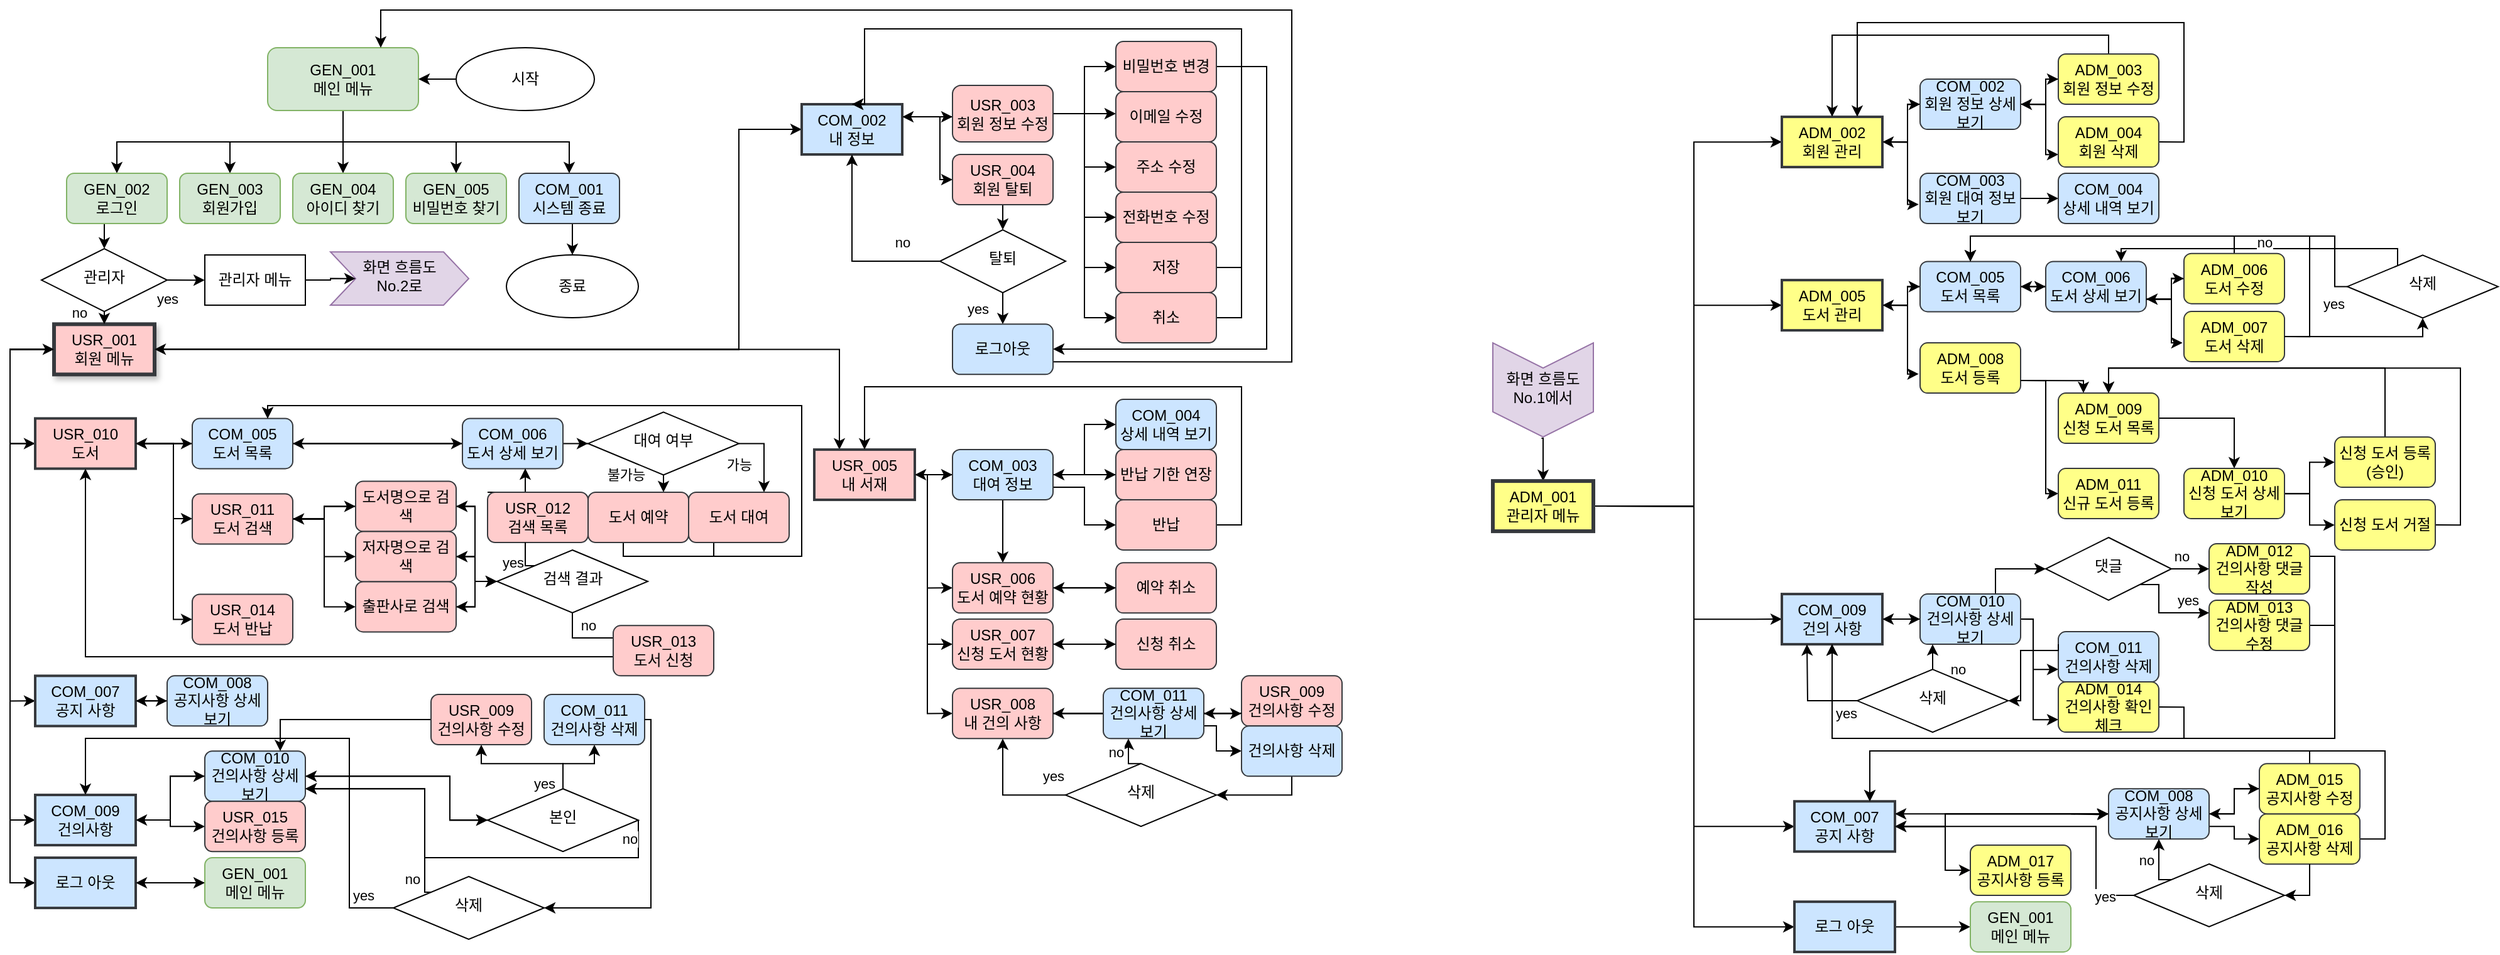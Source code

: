 <mxfile version="20.5.3" type="device"><diagram id="C5RBs43oDa-KdzZeNtuy" name="Page-1"><mxGraphModel dx="2946" dy="1077" grid="1" gridSize="10" guides="1" tooltips="1" connect="1" arrows="1" fold="1" page="1" pageScale="1" pageWidth="1169" pageHeight="827" math="0" shadow="0"><root><mxCell id="WIyWlLk6GJQsqaUBKTNV-0"/><mxCell id="WIyWlLk6GJQsqaUBKTNV-1" parent="WIyWlLk6GJQsqaUBKTNV-0"/><mxCell id="ic3a9txUjj3EFptZWlh7-8" style="edgeStyle=orthogonalEdgeStyle;rounded=0;orthogonalLoop=1;jettySize=auto;html=1;exitX=0.5;exitY=1;exitDx=0;exitDy=0;" parent="WIyWlLk6GJQsqaUBKTNV-1" source="WIyWlLk6GJQsqaUBKTNV-3" target="ic3a9txUjj3EFptZWlh7-2" edge="1"><mxGeometry relative="1" as="geometry"/></mxCell><mxCell id="ic3a9txUjj3EFptZWlh7-9" style="edgeStyle=orthogonalEdgeStyle;rounded=0;orthogonalLoop=1;jettySize=auto;html=1;exitX=0.5;exitY=1;exitDx=0;exitDy=0;entryX=0.5;entryY=0;entryDx=0;entryDy=0;" parent="WIyWlLk6GJQsqaUBKTNV-1" source="WIyWlLk6GJQsqaUBKTNV-3" target="WIyWlLk6GJQsqaUBKTNV-7" edge="1"><mxGeometry relative="1" as="geometry"/></mxCell><mxCell id="ic3a9txUjj3EFptZWlh7-10" style="edgeStyle=orthogonalEdgeStyle;rounded=0;orthogonalLoop=1;jettySize=auto;html=1;exitX=0.5;exitY=1;exitDx=0;exitDy=0;entryX=0.5;entryY=0;entryDx=0;entryDy=0;" parent="WIyWlLk6GJQsqaUBKTNV-1" source="WIyWlLk6GJQsqaUBKTNV-3" target="ic3a9txUjj3EFptZWlh7-1" edge="1"><mxGeometry relative="1" as="geometry"/></mxCell><mxCell id="ic3a9txUjj3EFptZWlh7-11" style="edgeStyle=orthogonalEdgeStyle;rounded=0;orthogonalLoop=1;jettySize=auto;html=1;exitX=0.5;exitY=1;exitDx=0;exitDy=0;entryX=0.5;entryY=0;entryDx=0;entryDy=0;" parent="WIyWlLk6GJQsqaUBKTNV-1" source="WIyWlLk6GJQsqaUBKTNV-3" target="ic3a9txUjj3EFptZWlh7-3" edge="1"><mxGeometry relative="1" as="geometry"/></mxCell><mxCell id="ic3a9txUjj3EFptZWlh7-12" style="edgeStyle=orthogonalEdgeStyle;rounded=0;orthogonalLoop=1;jettySize=auto;html=1;exitX=0.5;exitY=1;exitDx=0;exitDy=0;entryX=0.5;entryY=0;entryDx=0;entryDy=0;" parent="WIyWlLk6GJQsqaUBKTNV-1" source="WIyWlLk6GJQsqaUBKTNV-3" target="ic3a9txUjj3EFptZWlh7-4" edge="1"><mxGeometry relative="1" as="geometry"/></mxCell><mxCell id="WIyWlLk6GJQsqaUBKTNV-3" value="GEN_001&lt;br&gt;메인 메뉴" style="rounded=1;whiteSpace=wrap;html=1;fontSize=12;glass=0;strokeWidth=1;shadow=0;fillColor=#d5e8d4;strokeColor=#82b366;" parent="WIyWlLk6GJQsqaUBKTNV-1" vertex="1"><mxGeometry x="225" y="40.0" width="120" height="50" as="geometry"/></mxCell><mxCell id="WIyWlLk6GJQsqaUBKTNV-7" value="GEN_003&lt;br&gt;회원가입" style="rounded=1;whiteSpace=wrap;html=1;fontSize=12;glass=0;strokeWidth=1;shadow=0;fillColor=#d5e8d4;strokeColor=#82b366;" parent="WIyWlLk6GJQsqaUBKTNV-1" vertex="1"><mxGeometry x="155" y="140" width="80" height="40" as="geometry"/></mxCell><mxCell id="ic3a9txUjj3EFptZWlh7-1" value="GEN_004&lt;br&gt;아이디 찾기" style="rounded=1;whiteSpace=wrap;html=1;fontSize=12;glass=0;strokeWidth=1;shadow=0;fillColor=#d5e8d4;strokeColor=#82b366;" parent="WIyWlLk6GJQsqaUBKTNV-1" vertex="1"><mxGeometry x="245" y="140" width="80" height="40" as="geometry"/></mxCell><mxCell id="ic3a9txUjj3EFptZWlh7-16" style="edgeStyle=orthogonalEdgeStyle;rounded=0;orthogonalLoop=1;jettySize=auto;html=1;exitX=0.5;exitY=1;exitDx=0;exitDy=0;entryX=0.5;entryY=0;entryDx=0;entryDy=0;" parent="WIyWlLk6GJQsqaUBKTNV-1" source="ic3a9txUjj3EFptZWlh7-2" target="ic3a9txUjj3EFptZWlh7-15" edge="1"><mxGeometry relative="1" as="geometry"/></mxCell><mxCell id="ic3a9txUjj3EFptZWlh7-2" value="GEN_002&lt;br&gt;로그인" style="rounded=1;whiteSpace=wrap;html=1;fontSize=12;glass=0;strokeWidth=1;shadow=0;fillColor=#d5e8d4;strokeColor=#82b366;" parent="WIyWlLk6GJQsqaUBKTNV-1" vertex="1"><mxGeometry x="65" y="140" width="80" height="40" as="geometry"/></mxCell><mxCell id="ic3a9txUjj3EFptZWlh7-3" value="GEN_005&lt;br&gt;비밀번호 찾기" style="rounded=1;whiteSpace=wrap;html=1;fontSize=12;glass=0;strokeWidth=1;shadow=0;fillColor=#d5e8d4;strokeColor=#82b366;" parent="WIyWlLk6GJQsqaUBKTNV-1" vertex="1"><mxGeometry x="335" y="140" width="80" height="40" as="geometry"/></mxCell><mxCell id="ic3a9txUjj3EFptZWlh7-23" style="edgeStyle=orthogonalEdgeStyle;rounded=0;orthogonalLoop=1;jettySize=auto;html=1;exitX=0.5;exitY=1;exitDx=0;exitDy=0;entryX=0.5;entryY=0;entryDx=0;entryDy=0;" parent="WIyWlLk6GJQsqaUBKTNV-1" source="ic3a9txUjj3EFptZWlh7-4" target="ic3a9txUjj3EFptZWlh7-22" edge="1"><mxGeometry relative="1" as="geometry"/></mxCell><mxCell id="ic3a9txUjj3EFptZWlh7-4" value="COM_001&lt;br&gt;시스템 종료" style="rounded=1;whiteSpace=wrap;html=1;fontSize=12;glass=0;strokeWidth=1;shadow=0;fillColor=#cce5ff;strokeColor=#36393d;" parent="WIyWlLk6GJQsqaUBKTNV-1" vertex="1"><mxGeometry x="425" y="140" width="80" height="40" as="geometry"/></mxCell><mxCell id="ic3a9txUjj3EFptZWlh7-235" style="edgeStyle=orthogonalEdgeStyle;rounded=0;orthogonalLoop=1;jettySize=auto;html=1;exitX=1;exitY=0.5;exitDx=0;exitDy=0;entryX=0;entryY=0.5;entryDx=0;entryDy=0;fontColor=default;" parent="WIyWlLk6GJQsqaUBKTNV-1" source="ic3a9txUjj3EFptZWlh7-13" target="ic3a9txUjj3EFptZWlh7-200" edge="1"><mxGeometry relative="1" as="geometry"><Array as="points"><mxPoint x="20" y="280"/><mxPoint x="20" y="560"/></Array></mxGeometry></mxCell><mxCell id="ic3a9txUjj3EFptZWlh7-236" style="edgeStyle=orthogonalEdgeStyle;rounded=0;orthogonalLoop=1;jettySize=auto;html=1;exitX=1;exitY=0.5;exitDx=0;exitDy=0;entryX=0;entryY=0.5;entryDx=0;entryDy=0;fontColor=default;" parent="WIyWlLk6GJQsqaUBKTNV-1" source="ic3a9txUjj3EFptZWlh7-13" target="ic3a9txUjj3EFptZWlh7-203" edge="1"><mxGeometry relative="1" as="geometry"><Array as="points"><mxPoint x="20" y="280"/><mxPoint x="20" y="655"/></Array></mxGeometry></mxCell><mxCell id="lycdUc9BCOD6C8js2oIq-9" style="edgeStyle=orthogonalEdgeStyle;rounded=0;orthogonalLoop=1;jettySize=auto;html=1;exitX=0;exitY=0.5;exitDx=0;exitDy=0;entryX=0;entryY=0.5;entryDx=0;entryDy=0;" edge="1" parent="WIyWlLk6GJQsqaUBKTNV-1" source="ic3a9txUjj3EFptZWlh7-13" target="ic3a9txUjj3EFptZWlh7-44"><mxGeometry relative="1" as="geometry"><Array as="points"><mxPoint x="20" y="280"/><mxPoint x="20" y="705"/></Array></mxGeometry></mxCell><mxCell id="lycdUc9BCOD6C8js2oIq-10" style="edgeStyle=orthogonalEdgeStyle;rounded=0;orthogonalLoop=1;jettySize=auto;html=1;exitX=0;exitY=0.5;exitDx=0;exitDy=0;entryX=0;entryY=0.5;entryDx=0;entryDy=0;" edge="1" parent="WIyWlLk6GJQsqaUBKTNV-1" source="ic3a9txUjj3EFptZWlh7-13" target="ic3a9txUjj3EFptZWlh7-163"><mxGeometry relative="1" as="geometry"><Array as="points"><mxPoint x="20" y="280"/><mxPoint x="20" y="355"/></Array></mxGeometry></mxCell><mxCell id="lycdUc9BCOD6C8js2oIq-22" style="edgeStyle=orthogonalEdgeStyle;rounded=0;orthogonalLoop=1;jettySize=auto;html=1;exitX=1;exitY=0.5;exitDx=0;exitDy=0;entryX=0;entryY=0.5;entryDx=0;entryDy=0;" edge="1" parent="WIyWlLk6GJQsqaUBKTNV-1" source="ic3a9txUjj3EFptZWlh7-13" target="ic3a9txUjj3EFptZWlh7-102"><mxGeometry relative="1" as="geometry"><Array as="points"><mxPoint x="600" y="280"/><mxPoint x="600" y="105"/></Array></mxGeometry></mxCell><mxCell id="lycdUc9BCOD6C8js2oIq-23" style="edgeStyle=orthogonalEdgeStyle;rounded=0;orthogonalLoop=1;jettySize=auto;html=1;exitX=1;exitY=0.5;exitDx=0;exitDy=0;entryX=0.25;entryY=0;entryDx=0;entryDy=0;" edge="1" parent="WIyWlLk6GJQsqaUBKTNV-1" source="ic3a9txUjj3EFptZWlh7-13" target="ic3a9txUjj3EFptZWlh7-37"><mxGeometry relative="1" as="geometry"/></mxCell><mxCell id="ic3a9txUjj3EFptZWlh7-13" value="USR_001&lt;br&gt;회원 메뉴" style="rounded=0;whiteSpace=wrap;html=1;fontSize=12;glass=0;strokeWidth=3;shadow=1;fillColor=#ffcccc;strokeColor=#36393d;perimeterSpacing=0;" parent="WIyWlLk6GJQsqaUBKTNV-1" vertex="1"><mxGeometry x="55" y="260.18" width="80" height="40" as="geometry"/></mxCell><mxCell id="ic3a9txUjj3EFptZWlh7-237" style="edgeStyle=orthogonalEdgeStyle;rounded=0;orthogonalLoop=1;jettySize=auto;html=1;exitX=1;exitY=0.5;exitDx=0;exitDy=0;entryX=0;entryY=0.5;entryDx=0;entryDy=0;fontColor=default;" parent="WIyWlLk6GJQsqaUBKTNV-1" source="ic3a9txUjj3EFptZWlh7-14" target="ic3a9txUjj3EFptZWlh7-40" edge="1"><mxGeometry relative="1" as="geometry"><Array as="points"><mxPoint x="1360" y="405"/><mxPoint x="1360" y="115"/></Array></mxGeometry></mxCell><mxCell id="ic3a9txUjj3EFptZWlh7-238" style="edgeStyle=orthogonalEdgeStyle;rounded=0;orthogonalLoop=1;jettySize=auto;html=1;exitX=1;exitY=0.5;exitDx=0;exitDy=0;entryX=0;entryY=0.5;entryDx=0;entryDy=0;fontColor=default;" parent="WIyWlLk6GJQsqaUBKTNV-1" source="ic3a9txUjj3EFptZWlh7-14" target="ic3a9txUjj3EFptZWlh7-62" edge="1"><mxGeometry relative="1" as="geometry"><Array as="points"><mxPoint x="1360" y="405"/><mxPoint x="1360" y="245"/></Array></mxGeometry></mxCell><mxCell id="ic3a9txUjj3EFptZWlh7-245" style="edgeStyle=orthogonalEdgeStyle;rounded=0;orthogonalLoop=1;jettySize=auto;html=1;exitX=1;exitY=0.5;exitDx=0;exitDy=0;entryX=0;entryY=0.5;entryDx=0;entryDy=0;fontColor=default;" parent="WIyWlLk6GJQsqaUBKTNV-1" source="ic3a9txUjj3EFptZWlh7-14" target="ic3a9txUjj3EFptZWlh7-69" edge="1"><mxGeometry relative="1" as="geometry"><Array as="points"><mxPoint x="1360" y="405"/><mxPoint x="1360" y="495"/></Array></mxGeometry></mxCell><mxCell id="ic3a9txUjj3EFptZWlh7-246" style="edgeStyle=orthogonalEdgeStyle;rounded=0;orthogonalLoop=1;jettySize=auto;html=1;exitX=1;exitY=0.5;exitDx=0;exitDy=0;entryX=0;entryY=0.5;entryDx=0;entryDy=0;fontColor=default;" parent="WIyWlLk6GJQsqaUBKTNV-1" source="ic3a9txUjj3EFptZWlh7-14" target="ic3a9txUjj3EFptZWlh7-90" edge="1"><mxGeometry relative="1" as="geometry"/></mxCell><mxCell id="ic3a9txUjj3EFptZWlh7-247" style="edgeStyle=orthogonalEdgeStyle;rounded=0;orthogonalLoop=1;jettySize=auto;html=1;exitX=1;exitY=0.5;exitDx=0;exitDy=0;entryX=0;entryY=0.5;entryDx=0;entryDy=0;fontColor=default;" parent="WIyWlLk6GJQsqaUBKTNV-1" source="ic3a9txUjj3EFptZWlh7-14" target="ic3a9txUjj3EFptZWlh7-242" edge="1"><mxGeometry relative="1" as="geometry"><Array as="points"><mxPoint x="1360" y="405"/><mxPoint x="1360" y="740"/></Array></mxGeometry></mxCell><mxCell id="lycdUc9BCOD6C8js2oIq-26" style="edgeStyle=orthogonalEdgeStyle;rounded=0;orthogonalLoop=1;jettySize=auto;html=1;exitX=1.014;exitY=0.516;exitDx=0;exitDy=0;entryX=0.5;entryY=0;entryDx=0;entryDy=0;exitPerimeter=0;" edge="1" parent="WIyWlLk6GJQsqaUBKTNV-1" source="lycdUc9BCOD6C8js2oIq-25" target="ic3a9txUjj3EFptZWlh7-14"><mxGeometry relative="1" as="geometry"/></mxCell><mxCell id="ic3a9txUjj3EFptZWlh7-14" value="ADM_001&lt;br&gt;관리자 메뉴" style="rounded=0;whiteSpace=wrap;html=1;fontSize=12;glass=0;strokeWidth=3;shadow=0;fillColor=#ffff88;strokeColor=#36393d;" parent="WIyWlLk6GJQsqaUBKTNV-1" vertex="1"><mxGeometry x="1200" y="385.05" width="80" height="40" as="geometry"/></mxCell><mxCell id="ic3a9txUjj3EFptZWlh7-34" value="no" style="edgeStyle=orthogonalEdgeStyle;rounded=0;orthogonalLoop=1;jettySize=auto;html=1;exitX=0.5;exitY=1;exitDx=0;exitDy=0;fontColor=default;entryX=0.5;entryY=0;entryDx=0;entryDy=0;" parent="WIyWlLk6GJQsqaUBKTNV-1" source="ic3a9txUjj3EFptZWlh7-15" target="ic3a9txUjj3EFptZWlh7-13" edge="1"><mxGeometry x="-0.908" y="-20" relative="1" as="geometry"><Array as="points"/><mxPoint as="offset"/><mxPoint x="95" y="290" as="targetPoint"/></mxGeometry></mxCell><mxCell id="lycdUc9BCOD6C8js2oIq-4" value="yes" style="edgeStyle=orthogonalEdgeStyle;rounded=0;orthogonalLoop=1;jettySize=auto;html=1;exitX=1;exitY=0.5;exitDx=0;exitDy=0;entryX=0;entryY=0.5;entryDx=0;entryDy=0;" edge="1" parent="WIyWlLk6GJQsqaUBKTNV-1" source="ic3a9txUjj3EFptZWlh7-15" target="lycdUc9BCOD6C8js2oIq-2"><mxGeometry x="-0.998" y="-15" relative="1" as="geometry"><mxPoint as="offset"/></mxGeometry></mxCell><mxCell id="ic3a9txUjj3EFptZWlh7-15" value="관리자" style="rhombus;whiteSpace=wrap;html=1;shadow=0;fontFamily=Helvetica;fontSize=12;align=center;strokeWidth=1;spacing=6;spacingTop=-4;" parent="WIyWlLk6GJQsqaUBKTNV-1" vertex="1"><mxGeometry x="45" y="200.05" width="100" height="50" as="geometry"/></mxCell><mxCell id="lycdUc9BCOD6C8js2oIq-1" style="edgeStyle=orthogonalEdgeStyle;rounded=0;orthogonalLoop=1;jettySize=auto;html=1;exitX=0;exitY=0.5;exitDx=0;exitDy=0;entryX=1;entryY=0.5;entryDx=0;entryDy=0;" edge="1" parent="WIyWlLk6GJQsqaUBKTNV-1" source="ic3a9txUjj3EFptZWlh7-20" target="WIyWlLk6GJQsqaUBKTNV-3"><mxGeometry relative="1" as="geometry"/></mxCell><mxCell id="ic3a9txUjj3EFptZWlh7-20" value="시작" style="ellipse;whiteSpace=wrap;html=1;" parent="WIyWlLk6GJQsqaUBKTNV-1" vertex="1"><mxGeometry x="375" y="40.0" width="110" height="50" as="geometry"/></mxCell><mxCell id="ic3a9txUjj3EFptZWlh7-22" value="종료" style="ellipse;whiteSpace=wrap;html=1;" parent="WIyWlLk6GJQsqaUBKTNV-1" vertex="1"><mxGeometry x="415" y="205.03" width="105" height="50" as="geometry"/></mxCell><mxCell id="ic3a9txUjj3EFptZWlh7-136" value="" style="edgeStyle=orthogonalEdgeStyle;rounded=0;orthogonalLoop=1;jettySize=auto;html=1;fontColor=default;" parent="WIyWlLk6GJQsqaUBKTNV-1" source="ic3a9txUjj3EFptZWlh7-37" target="ic3a9txUjj3EFptZWlh7-135" edge="1"><mxGeometry relative="1" as="geometry"/></mxCell><mxCell id="ic3a9txUjj3EFptZWlh7-156" style="edgeStyle=orthogonalEdgeStyle;rounded=0;orthogonalLoop=1;jettySize=auto;html=1;exitX=1;exitY=0.5;exitDx=0;exitDy=0;entryX=0;entryY=0.5;entryDx=0;entryDy=0;fontColor=default;" parent="WIyWlLk6GJQsqaUBKTNV-1" source="ic3a9txUjj3EFptZWlh7-37" target="ic3a9txUjj3EFptZWlh7-152" edge="1"><mxGeometry relative="1" as="geometry"><Array as="points"><mxPoint x="750" y="380"/><mxPoint x="750" y="515"/></Array></mxGeometry></mxCell><mxCell id="ic3a9txUjj3EFptZWlh7-158" style="edgeStyle=orthogonalEdgeStyle;rounded=0;orthogonalLoop=1;jettySize=auto;html=1;exitX=1;exitY=0.5;exitDx=0;exitDy=0;entryX=0;entryY=0.5;entryDx=0;entryDy=0;fontColor=default;" parent="WIyWlLk6GJQsqaUBKTNV-1" source="ic3a9txUjj3EFptZWlh7-37" target="ic3a9txUjj3EFptZWlh7-157" edge="1"><mxGeometry relative="1" as="geometry"><Array as="points"><mxPoint x="750" y="380"/><mxPoint x="750" y="570"/></Array></mxGeometry></mxCell><mxCell id="lycdUc9BCOD6C8js2oIq-12" style="edgeStyle=orthogonalEdgeStyle;rounded=0;orthogonalLoop=1;jettySize=auto;html=1;exitX=1;exitY=0.5;exitDx=0;exitDy=0;entryX=0;entryY=0.5;entryDx=0;entryDy=0;" edge="1" parent="WIyWlLk6GJQsqaUBKTNV-1" source="ic3a9txUjj3EFptZWlh7-37" target="ic3a9txUjj3EFptZWlh7-143"><mxGeometry relative="1" as="geometry"><Array as="points"><mxPoint x="750" y="380"/><mxPoint x="750" y="470"/></Array></mxGeometry></mxCell><mxCell id="ic3a9txUjj3EFptZWlh7-37" value="USR_005&lt;br&gt;내 서재" style="rounded=0;whiteSpace=wrap;html=1;fontSize=12;glass=0;strokeWidth=2;shadow=0;fillColor=#ffcccc;strokeColor=#36393d;" parent="WIyWlLk6GJQsqaUBKTNV-1" vertex="1"><mxGeometry x="660" y="360.03" width="80" height="40" as="geometry"/></mxCell><mxCell id="ic3a9txUjj3EFptZWlh7-47" style="edgeStyle=orthogonalEdgeStyle;rounded=0;orthogonalLoop=1;jettySize=auto;html=1;exitX=1;exitY=0.5;exitDx=0;exitDy=0;entryX=0;entryY=0.5;entryDx=0;entryDy=0;fontColor=default;" parent="WIyWlLk6GJQsqaUBKTNV-1" source="ic3a9txUjj3EFptZWlh7-40" target="ic3a9txUjj3EFptZWlh7-46" edge="1"><mxGeometry relative="1" as="geometry"/></mxCell><mxCell id="ic3a9txUjj3EFptZWlh7-48" style="edgeStyle=orthogonalEdgeStyle;rounded=0;orthogonalLoop=1;jettySize=auto;html=1;exitX=1;exitY=0.5;exitDx=0;exitDy=0;entryX=-0.014;entryY=0.62;entryDx=0;entryDy=0;entryPerimeter=0;fontColor=default;" parent="WIyWlLk6GJQsqaUBKTNV-1" source="ic3a9txUjj3EFptZWlh7-40" target="ic3a9txUjj3EFptZWlh7-45" edge="1"><mxGeometry relative="1" as="geometry"><Array as="points"><mxPoint x="1530" y="115"/><mxPoint x="1530" y="165"/></Array></mxGeometry></mxCell><mxCell id="ic3a9txUjj3EFptZWlh7-40" value="ADM_002&lt;br&gt;회원 관리" style="rounded=0;whiteSpace=wrap;html=1;fontSize=12;glass=0;strokeWidth=2;shadow=0;fillColor=#ffff88;strokeColor=#36393d;" parent="WIyWlLk6GJQsqaUBKTNV-1" vertex="1"><mxGeometry x="1430" y="95.05" width="80" height="40" as="geometry"/></mxCell><mxCell id="ic3a9txUjj3EFptZWlh7-253" style="edgeStyle=orthogonalEdgeStyle;rounded=0;orthogonalLoop=1;jettySize=auto;html=1;exitX=1;exitY=0.5;exitDx=0;exitDy=0;entryX=0;entryY=0.5;entryDx=0;entryDy=0;fontColor=default;" parent="WIyWlLk6GJQsqaUBKTNV-1" source="ic3a9txUjj3EFptZWlh7-44" target="ic3a9txUjj3EFptZWlh7-252" edge="1"><mxGeometry relative="1" as="geometry"/></mxCell><mxCell id="ic3a9txUjj3EFptZWlh7-44" value="로그 아웃" style="rounded=0;whiteSpace=wrap;html=1;fontSize=12;glass=0;strokeWidth=2;shadow=0;fillColor=#cce5ff;strokeColor=#36393d;" parent="WIyWlLk6GJQsqaUBKTNV-1" vertex="1"><mxGeometry x="40" y="685.03" width="80" height="40" as="geometry"/></mxCell><mxCell id="lycdUc9BCOD6C8js2oIq-74" style="edgeStyle=orthogonalEdgeStyle;rounded=0;orthogonalLoop=1;jettySize=auto;html=1;exitX=1;exitY=0.5;exitDx=0;exitDy=0;entryX=0;entryY=0.5;entryDx=0;entryDy=0;" edge="1" parent="WIyWlLk6GJQsqaUBKTNV-1" source="ic3a9txUjj3EFptZWlh7-45" target="lycdUc9BCOD6C8js2oIq-73"><mxGeometry relative="1" as="geometry"/></mxCell><mxCell id="ic3a9txUjj3EFptZWlh7-45" value="COM_003&lt;br&gt;회원 대여 정보 보기" style="rounded=1;whiteSpace=wrap;html=1;fontSize=12;glass=0;strokeWidth=1;shadow=0;fillColor=#cce5ff;strokeColor=#36393d;" parent="WIyWlLk6GJQsqaUBKTNV-1" vertex="1"><mxGeometry x="1540" y="140.0" width="80" height="40" as="geometry"/></mxCell><mxCell id="ic3a9txUjj3EFptZWlh7-51" style="edgeStyle=orthogonalEdgeStyle;rounded=0;orthogonalLoop=1;jettySize=auto;html=1;exitX=1;exitY=0.5;exitDx=0;exitDy=0;entryX=0;entryY=0.5;entryDx=0;entryDy=0;fontColor=default;" parent="WIyWlLk6GJQsqaUBKTNV-1" source="ic3a9txUjj3EFptZWlh7-46" target="ic3a9txUjj3EFptZWlh7-50" edge="1"><mxGeometry relative="1" as="geometry"><Array as="points"><mxPoint x="1640" y="85"/><mxPoint x="1640" y="65"/></Array></mxGeometry></mxCell><mxCell id="ic3a9txUjj3EFptZWlh7-315" style="edgeStyle=orthogonalEdgeStyle;rounded=0;orthogonalLoop=1;jettySize=auto;html=1;exitX=0;exitY=0.5;exitDx=0;exitDy=0;entryX=1;entryY=0.5;entryDx=0;entryDy=0;fontColor=default;" parent="WIyWlLk6GJQsqaUBKTNV-1" source="ic3a9txUjj3EFptZWlh7-46" target="ic3a9txUjj3EFptZWlh7-40" edge="1"><mxGeometry relative="1" as="geometry"><Array as="points"><mxPoint x="1530" y="85"/><mxPoint x="1530" y="115.0"/></Array></mxGeometry></mxCell><mxCell id="ic3a9txUjj3EFptZWlh7-317" style="edgeStyle=orthogonalEdgeStyle;rounded=0;orthogonalLoop=1;jettySize=auto;html=1;exitX=1;exitY=0.5;exitDx=0;exitDy=0;entryX=0;entryY=0.75;entryDx=0;entryDy=0;fontColor=default;" parent="WIyWlLk6GJQsqaUBKTNV-1" source="ic3a9txUjj3EFptZWlh7-46" target="ic3a9txUjj3EFptZWlh7-49" edge="1"><mxGeometry relative="1" as="geometry"><Array as="points"><mxPoint x="1640" y="85"/><mxPoint x="1640" y="125.0"/></Array></mxGeometry></mxCell><mxCell id="ic3a9txUjj3EFptZWlh7-46" value="COM_002&lt;br&gt;회원 정보 상세보기" style="rounded=1;whiteSpace=wrap;html=1;fontSize=12;glass=0;strokeWidth=1;shadow=0;fillColor=#cce5ff;strokeColor=#36393d;" parent="WIyWlLk6GJQsqaUBKTNV-1" vertex="1"><mxGeometry x="1540" y="65.05" width="80" height="40" as="geometry"/></mxCell><mxCell id="ic3a9txUjj3EFptZWlh7-57" style="edgeStyle=orthogonalEdgeStyle;rounded=0;orthogonalLoop=1;jettySize=auto;html=1;exitX=1;exitY=0.5;exitDx=0;exitDy=0;entryX=0.75;entryY=0;entryDx=0;entryDy=0;fontColor=default;" parent="WIyWlLk6GJQsqaUBKTNV-1" source="ic3a9txUjj3EFptZWlh7-49" target="ic3a9txUjj3EFptZWlh7-40" edge="1"><mxGeometry relative="1" as="geometry"><Array as="points"><mxPoint x="1750" y="115"/><mxPoint x="1750" y="20"/><mxPoint x="1490" y="20"/></Array></mxGeometry></mxCell><mxCell id="ic3a9txUjj3EFptZWlh7-49" value="ADM_004&lt;br&gt;회원 삭제" style="rounded=1;whiteSpace=wrap;html=1;fontSize=12;glass=0;strokeWidth=1;shadow=0;fillColor=#ffff88;strokeColor=#36393d;" parent="WIyWlLk6GJQsqaUBKTNV-1" vertex="1"><mxGeometry x="1650" y="95.05" width="80" height="40" as="geometry"/></mxCell><mxCell id="ic3a9txUjj3EFptZWlh7-54" style="edgeStyle=orthogonalEdgeStyle;rounded=0;orthogonalLoop=1;jettySize=auto;html=1;exitX=0.5;exitY=0;exitDx=0;exitDy=0;fontColor=default;" parent="WIyWlLk6GJQsqaUBKTNV-1" source="ic3a9txUjj3EFptZWlh7-50" target="ic3a9txUjj3EFptZWlh7-40" edge="1"><mxGeometry relative="1" as="geometry"><Array as="points"><mxPoint x="1690" y="30"/><mxPoint x="1470" y="30"/></Array></mxGeometry></mxCell><mxCell id="ic3a9txUjj3EFptZWlh7-314" style="edgeStyle=orthogonalEdgeStyle;rounded=0;orthogonalLoop=1;jettySize=auto;html=1;exitX=0;exitY=0.5;exitDx=0;exitDy=0;entryX=1;entryY=0.5;entryDx=0;entryDy=0;fontColor=default;" parent="WIyWlLk6GJQsqaUBKTNV-1" source="ic3a9txUjj3EFptZWlh7-50" target="ic3a9txUjj3EFptZWlh7-46" edge="1"><mxGeometry relative="1" as="geometry"><Array as="points"><mxPoint x="1640" y="65"/><mxPoint x="1640" y="85"/></Array></mxGeometry></mxCell><mxCell id="ic3a9txUjj3EFptZWlh7-50" value="ADM_003&lt;br&gt;회원 정보 수정" style="rounded=1;whiteSpace=wrap;html=1;fontSize=12;glass=0;strokeWidth=1;shadow=0;fillColor=#ffff88;strokeColor=#36393d;" parent="WIyWlLk6GJQsqaUBKTNV-1" vertex="1"><mxGeometry x="1650" y="45.01" width="80" height="40" as="geometry"/></mxCell><mxCell id="ic3a9txUjj3EFptZWlh7-60" style="edgeStyle=orthogonalEdgeStyle;rounded=0;orthogonalLoop=1;jettySize=auto;html=1;exitX=1;exitY=0.5;exitDx=0;exitDy=0;entryX=0;entryY=0.5;entryDx=0;entryDy=0;fontColor=default;" parent="WIyWlLk6GJQsqaUBKTNV-1" source="ic3a9txUjj3EFptZWlh7-62" target="ic3a9txUjj3EFptZWlh7-64" edge="1"><mxGeometry relative="1" as="geometry"><Array as="points"><mxPoint x="1530" y="245"/><mxPoint x="1530" y="230"/></Array></mxGeometry></mxCell><mxCell id="ic3a9txUjj3EFptZWlh7-61" style="edgeStyle=orthogonalEdgeStyle;rounded=0;orthogonalLoop=1;jettySize=auto;html=1;exitX=1;exitY=0.5;exitDx=0;exitDy=0;entryX=-0.014;entryY=0.62;entryDx=0;entryDy=0;entryPerimeter=0;fontColor=default;" parent="WIyWlLk6GJQsqaUBKTNV-1" source="ic3a9txUjj3EFptZWlh7-62" target="ic3a9txUjj3EFptZWlh7-63" edge="1"><mxGeometry relative="1" as="geometry"><Array as="points"><mxPoint x="1530" y="245"/><mxPoint x="1530" y="300"/></Array></mxGeometry></mxCell><mxCell id="ic3a9txUjj3EFptZWlh7-62" value="ADM_005&lt;br&gt;도서 관리" style="rounded=0;whiteSpace=wrap;html=1;fontSize=12;glass=0;strokeWidth=2;shadow=0;fillColor=#ffff88;strokeColor=#36393d;" parent="WIyWlLk6GJQsqaUBKTNV-1" vertex="1"><mxGeometry x="1430" y="225.05" width="80" height="40" as="geometry"/></mxCell><mxCell id="ic3a9txUjj3EFptZWlh7-63" value="ADM_008&lt;br&gt;도서 등록" style="rounded=1;whiteSpace=wrap;html=1;fontSize=12;glass=0;strokeWidth=1;shadow=0;fillColor=#ffff88;strokeColor=#36393d;" parent="WIyWlLk6GJQsqaUBKTNV-1" vertex="1"><mxGeometry x="1540" y="275.05" width="80" height="40" as="geometry"/></mxCell><mxCell id="ic3a9txUjj3EFptZWlh7-66" style="edgeStyle=orthogonalEdgeStyle;rounded=0;orthogonalLoop=1;jettySize=auto;html=1;exitX=1;exitY=0.5;exitDx=0;exitDy=0;fontColor=default;" parent="WIyWlLk6GJQsqaUBKTNV-1" source="ic3a9txUjj3EFptZWlh7-64" target="ic3a9txUjj3EFptZWlh7-65" edge="1"><mxGeometry relative="1" as="geometry"/></mxCell><mxCell id="ic3a9txUjj3EFptZWlh7-333" style="edgeStyle=orthogonalEdgeStyle;rounded=0;orthogonalLoop=1;jettySize=auto;html=1;exitX=0;exitY=0.5;exitDx=0;exitDy=0;entryX=1;entryY=0.5;entryDx=0;entryDy=0;fontColor=default;" parent="WIyWlLk6GJQsqaUBKTNV-1" source="ic3a9txUjj3EFptZWlh7-64" target="ic3a9txUjj3EFptZWlh7-62" edge="1"><mxGeometry relative="1" as="geometry"><Array as="points"><mxPoint x="1530" y="230"/><mxPoint x="1530" y="245"/></Array></mxGeometry></mxCell><mxCell id="ic3a9txUjj3EFptZWlh7-64" value="COM_005&lt;br&gt;도서 목록" style="rounded=1;whiteSpace=wrap;html=1;fontSize=12;glass=0;strokeWidth=1;shadow=0;fillColor=#cce5ff;strokeColor=#36393d;" parent="WIyWlLk6GJQsqaUBKTNV-1" vertex="1"><mxGeometry x="1540" y="210.2" width="80" height="40" as="geometry"/></mxCell><mxCell id="ic3a9txUjj3EFptZWlh7-338" style="edgeStyle=orthogonalEdgeStyle;rounded=0;orthogonalLoop=1;jettySize=auto;html=1;exitX=0;exitY=0.5;exitDx=0;exitDy=0;entryX=1;entryY=0.5;entryDx=0;entryDy=0;fontColor=default;" parent="WIyWlLk6GJQsqaUBKTNV-1" source="ic3a9txUjj3EFptZWlh7-65" target="ic3a9txUjj3EFptZWlh7-64" edge="1"><mxGeometry relative="1" as="geometry"/></mxCell><mxCell id="ic3a9txUjj3EFptZWlh7-65" value="COM_006&lt;br&gt;도서 상세 보기" style="rounded=1;whiteSpace=wrap;html=1;fontSize=12;glass=0;strokeWidth=1;shadow=0;fillColor=#cce5ff;strokeColor=#36393d;" parent="WIyWlLk6GJQsqaUBKTNV-1" vertex="1"><mxGeometry x="1640" y="210.2" width="80" height="40" as="geometry"/></mxCell><mxCell id="ic3a9txUjj3EFptZWlh7-67" style="edgeStyle=orthogonalEdgeStyle;rounded=0;orthogonalLoop=1;jettySize=auto;html=1;exitX=1;exitY=0.5;exitDx=0;exitDy=0;entryX=0;entryY=0.5;entryDx=0;entryDy=0;fontColor=default;" parent="WIyWlLk6GJQsqaUBKTNV-1" source="ic3a9txUjj3EFptZWlh7-69" target="ic3a9txUjj3EFptZWlh7-71" edge="1"><mxGeometry relative="1" as="geometry"/></mxCell><mxCell id="ic3a9txUjj3EFptZWlh7-69" value="COM_009&lt;br&gt;건의 사항" style="rounded=0;whiteSpace=wrap;html=1;fontSize=12;glass=0;strokeWidth=2;shadow=0;fillColor=#cce5ff;strokeColor=#36393d;" parent="WIyWlLk6GJQsqaUBKTNV-1" vertex="1"><mxGeometry x="1430" y="475.05" width="80" height="40" as="geometry"/></mxCell><mxCell id="ic3a9txUjj3EFptZWlh7-88" style="edgeStyle=orthogonalEdgeStyle;rounded=0;orthogonalLoop=1;jettySize=auto;html=1;exitX=1;exitY=0.5;exitDx=0;exitDy=0;entryX=0;entryY=0.75;entryDx=0;entryDy=0;fontColor=default;" parent="WIyWlLk6GJQsqaUBKTNV-1" source="ic3a9txUjj3EFptZWlh7-71" target="ic3a9txUjj3EFptZWlh7-85" edge="1"><mxGeometry relative="1" as="geometry"><Array as="points"><mxPoint x="1630" y="495"/><mxPoint x="1630" y="535"/></Array></mxGeometry></mxCell><mxCell id="ic3a9txUjj3EFptZWlh7-89" style="edgeStyle=orthogonalEdgeStyle;rounded=0;orthogonalLoop=1;jettySize=auto;html=1;exitX=1;exitY=0.75;exitDx=0;exitDy=0;entryX=0;entryY=0.75;entryDx=0;entryDy=0;fontColor=default;" parent="WIyWlLk6GJQsqaUBKTNV-1" source="ic3a9txUjj3EFptZWlh7-71" target="ic3a9txUjj3EFptZWlh7-84" edge="1"><mxGeometry relative="1" as="geometry"><Array as="points"><mxPoint x="1620" y="495"/><mxPoint x="1630" y="495"/><mxPoint x="1630" y="575"/></Array></mxGeometry></mxCell><mxCell id="ic3a9txUjj3EFptZWlh7-329" style="edgeStyle=orthogonalEdgeStyle;rounded=0;orthogonalLoop=1;jettySize=auto;html=1;exitX=0;exitY=0.5;exitDx=0;exitDy=0;entryX=1;entryY=0.5;entryDx=0;entryDy=0;fontColor=default;" parent="WIyWlLk6GJQsqaUBKTNV-1" source="ic3a9txUjj3EFptZWlh7-71" target="ic3a9txUjj3EFptZWlh7-69" edge="1"><mxGeometry relative="1" as="geometry"/></mxCell><mxCell id="ic3a9txUjj3EFptZWlh7-370" style="edgeStyle=orthogonalEdgeStyle;rounded=0;orthogonalLoop=1;jettySize=auto;html=1;exitX=0.75;exitY=0;exitDx=0;exitDy=0;entryX=0;entryY=0.5;entryDx=0;entryDy=0;fontColor=default;" parent="WIyWlLk6GJQsqaUBKTNV-1" source="ic3a9txUjj3EFptZWlh7-71" target="ic3a9txUjj3EFptZWlh7-367" edge="1"><mxGeometry relative="1" as="geometry"/></mxCell><mxCell id="ic3a9txUjj3EFptZWlh7-71" value="COM_010&lt;br&gt;건의사항 상세보기" style="rounded=1;whiteSpace=wrap;html=1;fontSize=12;glass=0;strokeWidth=1;shadow=0;fillColor=#cce5ff;strokeColor=#36393d;" parent="WIyWlLk6GJQsqaUBKTNV-1" vertex="1"><mxGeometry x="1540" y="475.05" width="80" height="40" as="geometry"/></mxCell><mxCell id="ic3a9txUjj3EFptZWlh7-73" style="edgeStyle=orthogonalEdgeStyle;rounded=0;orthogonalLoop=1;jettySize=auto;html=1;exitX=1;exitY=0.5;exitDx=0;exitDy=0;entryX=0;entryY=0.5;entryDx=0;entryDy=0;fontColor=default;" parent="WIyWlLk6GJQsqaUBKTNV-1" target="ic3a9txUjj3EFptZWlh7-77" edge="1"><mxGeometry relative="1" as="geometry"><mxPoint x="1720" y="240.2" as="sourcePoint"/><Array as="points"><mxPoint x="1740" y="240"/><mxPoint x="1740" y="224"/></Array></mxGeometry></mxCell><mxCell id="ic3a9txUjj3EFptZWlh7-74" style="edgeStyle=orthogonalEdgeStyle;rounded=0;orthogonalLoop=1;jettySize=auto;html=1;exitX=1;exitY=0.5;exitDx=0;exitDy=0;entryX=-0.014;entryY=0.62;entryDx=0;entryDy=0;entryPerimeter=0;fontColor=default;" parent="WIyWlLk6GJQsqaUBKTNV-1" edge="1"><mxGeometry relative="1" as="geometry"><mxPoint x="1720" y="240.2" as="sourcePoint"/><mxPoint x="1748.88" y="275.0" as="targetPoint"/><Array as="points"><mxPoint x="1740" y="240.2"/><mxPoint x="1740" y="275.2"/></Array></mxGeometry></mxCell><mxCell id="ic3a9txUjj3EFptZWlh7-318" style="edgeStyle=orthogonalEdgeStyle;rounded=0;orthogonalLoop=1;jettySize=auto;html=1;exitX=1;exitY=0.5;exitDx=0;exitDy=0;entryX=0.5;entryY=0;entryDx=0;entryDy=0;fontColor=default;" parent="WIyWlLk6GJQsqaUBKTNV-1" source="ic3a9txUjj3EFptZWlh7-76" target="ic3a9txUjj3EFptZWlh7-64" edge="1"><mxGeometry relative="1" as="geometry"><Array as="points"><mxPoint x="1850" y="270"/><mxPoint x="1850" y="190"/><mxPoint x="1580" y="190"/></Array></mxGeometry></mxCell><mxCell id="ic3a9txUjj3EFptZWlh7-76" value="ADM_007&lt;br&gt;도서 삭제" style="rounded=1;whiteSpace=wrap;html=1;fontSize=12;glass=0;strokeWidth=1;shadow=0;fillColor=#ffff88;strokeColor=#36393d;" parent="WIyWlLk6GJQsqaUBKTNV-1" vertex="1"><mxGeometry x="1750" y="250.05" width="80" height="40" as="geometry"/></mxCell><mxCell id="ic3a9txUjj3EFptZWlh7-316" style="edgeStyle=orthogonalEdgeStyle;rounded=0;orthogonalLoop=1;jettySize=auto;html=1;entryX=0.5;entryY=0;entryDx=0;entryDy=0;fontColor=default;" parent="WIyWlLk6GJQsqaUBKTNV-1" source="ic3a9txUjj3EFptZWlh7-77" target="ic3a9txUjj3EFptZWlh7-64" edge="1"><mxGeometry relative="1" as="geometry"><Array as="points"><mxPoint x="1790" y="190"/><mxPoint x="1580" y="190"/></Array></mxGeometry></mxCell><mxCell id="ic3a9txUjj3EFptZWlh7-339" style="edgeStyle=orthogonalEdgeStyle;rounded=0;orthogonalLoop=1;jettySize=auto;html=1;exitX=0;exitY=0.5;exitDx=0;exitDy=0;entryX=1;entryY=0.75;entryDx=0;entryDy=0;fontColor=default;" parent="WIyWlLk6GJQsqaUBKTNV-1" source="ic3a9txUjj3EFptZWlh7-77" target="ic3a9txUjj3EFptZWlh7-65" edge="1"><mxGeometry relative="1" as="geometry"><Array as="points"><mxPoint x="1740" y="224"/><mxPoint x="1740" y="240"/></Array></mxGeometry></mxCell><mxCell id="ic3a9txUjj3EFptZWlh7-77" value="ADM_006&lt;br&gt;도서 수정" style="rounded=1;whiteSpace=wrap;html=1;fontSize=12;glass=0;strokeWidth=1;shadow=0;fillColor=#ffff88;strokeColor=#36393d;" parent="WIyWlLk6GJQsqaUBKTNV-1" vertex="1"><mxGeometry x="1750" y="203.82" width="80" height="40" as="geometry"/></mxCell><mxCell id="ic3a9txUjj3EFptZWlh7-78" style="edgeStyle=orthogonalEdgeStyle;rounded=0;orthogonalLoop=1;jettySize=auto;html=1;exitX=1;exitY=0.5;exitDx=0;exitDy=0;entryX=0.25;entryY=0;entryDx=0;entryDy=0;fontColor=default;" parent="WIyWlLk6GJQsqaUBKTNV-1" target="ic3a9txUjj3EFptZWlh7-81" edge="1"><mxGeometry relative="1" as="geometry"><mxPoint x="1620" y="305.05" as="sourcePoint"/><Array as="points"><mxPoint x="1670" y="305.05"/></Array></mxGeometry></mxCell><mxCell id="ic3a9txUjj3EFptZWlh7-79" style="edgeStyle=orthogonalEdgeStyle;rounded=0;orthogonalLoop=1;jettySize=auto;html=1;exitX=1;exitY=0.5;exitDx=0;exitDy=0;fontColor=default;entryX=0;entryY=0.5;entryDx=0;entryDy=0;" parent="WIyWlLk6GJQsqaUBKTNV-1" target="ic3a9txUjj3EFptZWlh7-80" edge="1"><mxGeometry relative="1" as="geometry"><mxPoint x="1620" y="305.05" as="sourcePoint"/><mxPoint x="1649" y="395.05" as="targetPoint"/><Array as="points"><mxPoint x="1640" y="305.05"/><mxPoint x="1640" y="395.05"/></Array></mxGeometry></mxCell><mxCell id="ic3a9txUjj3EFptZWlh7-80" value="ADM_011&lt;br&gt;신규 도서 등록" style="rounded=1;whiteSpace=wrap;html=1;fontSize=12;glass=0;strokeWidth=1;shadow=0;fillColor=#ffff88;strokeColor=#36393d;" parent="WIyWlLk6GJQsqaUBKTNV-1" vertex="1"><mxGeometry x="1650" y="375.05" width="80" height="40" as="geometry"/></mxCell><mxCell id="ic3a9txUjj3EFptZWlh7-212" style="edgeStyle=orthogonalEdgeStyle;rounded=0;orthogonalLoop=1;jettySize=auto;html=1;exitX=1;exitY=0.75;exitDx=0;exitDy=0;fontColor=default;" parent="WIyWlLk6GJQsqaUBKTNV-1" source="ic3a9txUjj3EFptZWlh7-81" target="ic3a9txUjj3EFptZWlh7-211" edge="1"><mxGeometry relative="1" as="geometry"><Array as="points"><mxPoint x="1730" y="335.05"/></Array></mxGeometry></mxCell><mxCell id="ic3a9txUjj3EFptZWlh7-81" value="ADM_009&lt;br&gt;신청 도서 목록" style="rounded=1;whiteSpace=wrap;html=1;fontSize=12;glass=0;strokeWidth=1;shadow=0;fillColor=#ffff88;strokeColor=#36393d;" parent="WIyWlLk6GJQsqaUBKTNV-1" vertex="1"><mxGeometry x="1650" y="315.05" width="80" height="40" as="geometry"/></mxCell><mxCell id="ic3a9txUjj3EFptZWlh7-322" style="edgeStyle=orthogonalEdgeStyle;rounded=0;orthogonalLoop=1;jettySize=auto;html=1;exitX=1;exitY=0.5;exitDx=0;exitDy=0;entryX=0.5;entryY=1;entryDx=0;entryDy=0;fontColor=default;" parent="WIyWlLk6GJQsqaUBKTNV-1" source="ic3a9txUjj3EFptZWlh7-82" target="ic3a9txUjj3EFptZWlh7-69" edge="1"><mxGeometry relative="1" as="geometry"><Array as="points"><mxPoint x="1870" y="500"/><mxPoint x="1870" y="590"/><mxPoint x="1470" y="590"/></Array></mxGeometry></mxCell><mxCell id="ic3a9txUjj3EFptZWlh7-82" value="ADM_013&lt;br&gt;건의사항 댓글 수정" style="rounded=1;whiteSpace=wrap;html=1;fontSize=12;glass=0;strokeWidth=1;shadow=0;fillColor=#ffff88;strokeColor=#36393d;" parent="WIyWlLk6GJQsqaUBKTNV-1" vertex="1"><mxGeometry x="1770" y="480.0" width="80" height="40" as="geometry"/></mxCell><mxCell id="ic3a9txUjj3EFptZWlh7-321" style="edgeStyle=orthogonalEdgeStyle;rounded=0;orthogonalLoop=1;jettySize=auto;html=1;exitX=1;exitY=0.5;exitDx=0;exitDy=0;entryX=0.5;entryY=1;entryDx=0;entryDy=0;fontColor=default;" parent="WIyWlLk6GJQsqaUBKTNV-1" source="ic3a9txUjj3EFptZWlh7-83" target="ic3a9txUjj3EFptZWlh7-69" edge="1"><mxGeometry relative="1" as="geometry"><Array as="points"><mxPoint x="1850" y="445"/><mxPoint x="1870" y="445"/><mxPoint x="1870" y="590"/><mxPoint x="1470" y="590"/></Array></mxGeometry></mxCell><mxCell id="ic3a9txUjj3EFptZWlh7-83" value="ADM_012&lt;br&gt;건의사항 댓글 작성" style="rounded=1;whiteSpace=wrap;html=1;fontSize=12;glass=0;strokeWidth=1;shadow=0;fillColor=#ffff88;strokeColor=#36393d;" parent="WIyWlLk6GJQsqaUBKTNV-1" vertex="1"><mxGeometry x="1770" y="435" width="80" height="40" as="geometry"/></mxCell><mxCell id="ic3a9txUjj3EFptZWlh7-324" style="edgeStyle=orthogonalEdgeStyle;rounded=0;orthogonalLoop=1;jettySize=auto;html=1;exitX=1;exitY=0.5;exitDx=0;exitDy=0;entryX=0.5;entryY=1;entryDx=0;entryDy=0;fontColor=default;" parent="WIyWlLk6GJQsqaUBKTNV-1" source="ic3a9txUjj3EFptZWlh7-84" target="ic3a9txUjj3EFptZWlh7-69" edge="1"><mxGeometry relative="1" as="geometry"><Array as="points"><mxPoint x="1750" y="565"/><mxPoint x="1750" y="590"/><mxPoint x="1470" y="590"/></Array></mxGeometry></mxCell><mxCell id="ic3a9txUjj3EFptZWlh7-84" value="ADM_014&lt;br&gt;건의사항 확인 체크" style="rounded=1;whiteSpace=wrap;html=1;fontSize=12;glass=0;strokeWidth=1;shadow=0;fillColor=#ffff88;strokeColor=#36393d;" parent="WIyWlLk6GJQsqaUBKTNV-1" vertex="1"><mxGeometry x="1650" y="545.05" width="80" height="40" as="geometry"/></mxCell><mxCell id="ic3a9txUjj3EFptZWlh7-85" value="COM_011&lt;br&gt;건의사항 삭제" style="rounded=1;whiteSpace=wrap;html=1;fontSize=12;glass=0;strokeWidth=1;shadow=0;fillColor=#cce5ff;strokeColor=#36393d;" parent="WIyWlLk6GJQsqaUBKTNV-1" vertex="1"><mxGeometry x="1650" y="505.05" width="80" height="40" as="geometry"/></mxCell><mxCell id="ic3a9txUjj3EFptZWlh7-93" value="" style="edgeStyle=orthogonalEdgeStyle;rounded=0;orthogonalLoop=1;jettySize=auto;html=1;fontColor=default;entryX=0;entryY=0.5;entryDx=0;entryDy=0;" parent="WIyWlLk6GJQsqaUBKTNV-1" source="ic3a9txUjj3EFptZWlh7-90" target="ic3a9txUjj3EFptZWlh7-96" edge="1"><mxGeometry relative="1" as="geometry"><Array as="points"><mxPoint x="1560" y="660"/><mxPoint x="1560" y="650"/></Array><mxPoint x="1580" y="650" as="targetPoint"/></mxGeometry></mxCell><mxCell id="ic3a9txUjj3EFptZWlh7-95" value="" style="edgeStyle=orthogonalEdgeStyle;rounded=0;orthogonalLoop=1;jettySize=auto;html=1;fontColor=default;entryX=0;entryY=0.5;entryDx=0;entryDy=0;" parent="WIyWlLk6GJQsqaUBKTNV-1" source="ic3a9txUjj3EFptZWlh7-90" target="ic3a9txUjj3EFptZWlh7-94" edge="1"><mxGeometry relative="1" as="geometry"><Array as="points"><mxPoint x="1560" y="660"/><mxPoint x="1560" y="695"/></Array></mxGeometry></mxCell><mxCell id="ic3a9txUjj3EFptZWlh7-90" value="COM_007&lt;br&gt;공지 사항" style="rounded=0;whiteSpace=wrap;html=1;fontSize=12;glass=0;strokeWidth=2;shadow=0;fillColor=#cce5ff;strokeColor=#36393d;" parent="WIyWlLk6GJQsqaUBKTNV-1" vertex="1"><mxGeometry x="1440" y="640.13" width="80" height="40" as="geometry"/></mxCell><mxCell id="ic3a9txUjj3EFptZWlh7-97" value="" style="edgeStyle=orthogonalEdgeStyle;rounded=0;orthogonalLoop=1;jettySize=auto;html=1;fontColor=default;" parent="WIyWlLk6GJQsqaUBKTNV-1" target="ic3a9txUjj3EFptZWlh7-96" edge="1"><mxGeometry relative="1" as="geometry"><mxPoint x="1660" y="650.1" as="sourcePoint"/></mxGeometry></mxCell><mxCell id="ic3a9txUjj3EFptZWlh7-340" style="edgeStyle=orthogonalEdgeStyle;rounded=0;orthogonalLoop=1;jettySize=auto;html=1;exitX=0;exitY=0.5;exitDx=0;exitDy=0;entryX=1;entryY=0.5;entryDx=0;entryDy=0;fontColor=default;" parent="WIyWlLk6GJQsqaUBKTNV-1" source="ic3a9txUjj3EFptZWlh7-96" target="ic3a9txUjj3EFptZWlh7-90" edge="1"><mxGeometry relative="1" as="geometry"><Array as="points"><mxPoint x="1560" y="650"/><mxPoint x="1560" y="660"/></Array><mxPoint x="1580" y="650.08" as="sourcePoint"/></mxGeometry></mxCell><mxCell id="ic3a9txUjj3EFptZWlh7-94" value="ADM_017&lt;br&gt;공지사항 등록" style="rounded=1;whiteSpace=wrap;html=1;fontSize=12;glass=0;strokeWidth=1;shadow=0;fillColor=#ffff88;strokeColor=#36393d;" parent="WIyWlLk6GJQsqaUBKTNV-1" vertex="1"><mxGeometry x="1580" y="675.03" width="80" height="40" as="geometry"/></mxCell><mxCell id="ic3a9txUjj3EFptZWlh7-99" value="" style="edgeStyle=orthogonalEdgeStyle;rounded=0;orthogonalLoop=1;jettySize=auto;html=1;fontColor=default;exitX=1;exitY=0.75;exitDx=0;exitDy=0;" parent="WIyWlLk6GJQsqaUBKTNV-1" source="ic3a9txUjj3EFptZWlh7-96" target="ic3a9txUjj3EFptZWlh7-98" edge="1"><mxGeometry relative="1" as="geometry"/></mxCell><mxCell id="ic3a9txUjj3EFptZWlh7-101" value="" style="edgeStyle=orthogonalEdgeStyle;rounded=0;orthogonalLoop=1;jettySize=auto;html=1;fontColor=default;" parent="WIyWlLk6GJQsqaUBKTNV-1" source="ic3a9txUjj3EFptZWlh7-96" target="ic3a9txUjj3EFptZWlh7-100" edge="1"><mxGeometry relative="1" as="geometry"/></mxCell><mxCell id="ic3a9txUjj3EFptZWlh7-328" style="edgeStyle=orthogonalEdgeStyle;rounded=0;orthogonalLoop=1;jettySize=auto;html=1;exitX=0;exitY=0.5;exitDx=0;exitDy=0;entryX=1;entryY=0.25;entryDx=0;entryDy=0;fontColor=default;" parent="WIyWlLk6GJQsqaUBKTNV-1" source="ic3a9txUjj3EFptZWlh7-96" target="ic3a9txUjj3EFptZWlh7-90" edge="1"><mxGeometry relative="1" as="geometry"><mxPoint x="1660" y="650.08" as="targetPoint"/></mxGeometry></mxCell><mxCell id="ic3a9txUjj3EFptZWlh7-96" value="COM_008&lt;br&gt;공지사항 상세보기" style="rounded=1;whiteSpace=wrap;html=1;fontSize=12;glass=0;strokeWidth=1;shadow=0;fillColor=#cce5ff;strokeColor=#36393d;" parent="WIyWlLk6GJQsqaUBKTNV-1" vertex="1"><mxGeometry x="1690" y="630.08" width="80" height="40" as="geometry"/></mxCell><mxCell id="ic3a9txUjj3EFptZWlh7-326" style="edgeStyle=orthogonalEdgeStyle;rounded=0;orthogonalLoop=1;jettySize=auto;html=1;exitX=1;exitY=0.5;exitDx=0;exitDy=0;entryX=0.75;entryY=0;entryDx=0;entryDy=0;fontColor=default;" parent="WIyWlLk6GJQsqaUBKTNV-1" source="ic3a9txUjj3EFptZWlh7-98" target="ic3a9txUjj3EFptZWlh7-90" edge="1"><mxGeometry relative="1" as="geometry"><Array as="points"><mxPoint x="1910" y="670"/><mxPoint x="1910" y="600"/><mxPoint x="1500" y="600"/></Array><mxPoint x="1620" y="630.08" as="targetPoint"/></mxGeometry></mxCell><mxCell id="ic3a9txUjj3EFptZWlh7-98" value="ADM_016&lt;br&gt;공지사항 삭제" style="rounded=1;whiteSpace=wrap;html=1;fontSize=12;glass=0;strokeWidth=1;shadow=0;fillColor=#ffff88;strokeColor=#36393d;" parent="WIyWlLk6GJQsqaUBKTNV-1" vertex="1"><mxGeometry x="1810" y="650.08" width="80" height="40" as="geometry"/></mxCell><mxCell id="ic3a9txUjj3EFptZWlh7-325" style="edgeStyle=orthogonalEdgeStyle;rounded=0;orthogonalLoop=1;jettySize=auto;html=1;exitX=0.5;exitY=0;exitDx=0;exitDy=0;entryX=0.75;entryY=0;entryDx=0;entryDy=0;fontColor=default;" parent="WIyWlLk6GJQsqaUBKTNV-1" source="ic3a9txUjj3EFptZWlh7-100" target="ic3a9txUjj3EFptZWlh7-90" edge="1"><mxGeometry relative="1" as="geometry"><mxPoint x="1620" y="630.08" as="targetPoint"/><Array as="points"><mxPoint x="1850" y="600"/><mxPoint x="1500" y="600"/></Array></mxGeometry></mxCell><mxCell id="ic3a9txUjj3EFptZWlh7-327" style="edgeStyle=orthogonalEdgeStyle;rounded=0;orthogonalLoop=1;jettySize=auto;html=1;exitX=0;exitY=0.5;exitDx=0;exitDy=0;entryX=1;entryY=0.5;entryDx=0;entryDy=0;fontColor=default;" parent="WIyWlLk6GJQsqaUBKTNV-1" source="ic3a9txUjj3EFptZWlh7-100" target="ic3a9txUjj3EFptZWlh7-96" edge="1"><mxGeometry relative="1" as="geometry"/></mxCell><mxCell id="ic3a9txUjj3EFptZWlh7-100" value="ADM_015&lt;br&gt;공지사항 수정" style="rounded=1;whiteSpace=wrap;html=1;fontSize=12;glass=0;strokeWidth=1;shadow=0;fillColor=#ffff88;strokeColor=#36393d;" parent="WIyWlLk6GJQsqaUBKTNV-1" vertex="1"><mxGeometry x="1810" y="610.08" width="80" height="40" as="geometry"/></mxCell><mxCell id="ic3a9txUjj3EFptZWlh7-138" value="" style="edgeStyle=orthogonalEdgeStyle;rounded=0;orthogonalLoop=1;jettySize=auto;html=1;fontColor=default;" parent="WIyWlLk6GJQsqaUBKTNV-1" source="ic3a9txUjj3EFptZWlh7-135" target="ic3a9txUjj3EFptZWlh7-137" edge="1"><mxGeometry relative="1" as="geometry"/></mxCell><mxCell id="ic3a9txUjj3EFptZWlh7-140" value="" style="edgeStyle=orthogonalEdgeStyle;rounded=0;orthogonalLoop=1;jettySize=auto;html=1;fontColor=default;" parent="WIyWlLk6GJQsqaUBKTNV-1" source="ic3a9txUjj3EFptZWlh7-135" target="ic3a9txUjj3EFptZWlh7-139" edge="1"><mxGeometry relative="1" as="geometry"/></mxCell><mxCell id="ic3a9txUjj3EFptZWlh7-142" value="" style="edgeStyle=orthogonalEdgeStyle;rounded=0;orthogonalLoop=1;jettySize=auto;html=1;fontColor=default;" parent="WIyWlLk6GJQsqaUBKTNV-1" source="ic3a9txUjj3EFptZWlh7-135" target="ic3a9txUjj3EFptZWlh7-141" edge="1"><mxGeometry relative="1" as="geometry"><Array as="points"><mxPoint x="875" y="390"/><mxPoint x="875" y="420"/></Array></mxGeometry></mxCell><mxCell id="ic3a9txUjj3EFptZWlh7-295" style="edgeStyle=orthogonalEdgeStyle;rounded=0;orthogonalLoop=1;jettySize=auto;html=1;exitX=0;exitY=0.5;exitDx=0;exitDy=0;entryX=1;entryY=0.5;entryDx=0;entryDy=0;fontColor=default;" parent="WIyWlLk6GJQsqaUBKTNV-1" source="ic3a9txUjj3EFptZWlh7-135" target="ic3a9txUjj3EFptZWlh7-37" edge="1"><mxGeometry relative="1" as="geometry"/></mxCell><mxCell id="ic3a9txUjj3EFptZWlh7-366" value="" style="edgeStyle=orthogonalEdgeStyle;rounded=0;orthogonalLoop=1;jettySize=auto;html=1;fontColor=default;" parent="WIyWlLk6GJQsqaUBKTNV-1" source="ic3a9txUjj3EFptZWlh7-135" target="ic3a9txUjj3EFptZWlh7-143" edge="1"><mxGeometry relative="1" as="geometry"/></mxCell><mxCell id="ic3a9txUjj3EFptZWlh7-135" value="COM_003&lt;br&gt;대여 정보" style="rounded=1;whiteSpace=wrap;html=1;fontSize=12;glass=0;strokeWidth=1;shadow=0;fillColor=#cce5ff;strokeColor=#36393d;" parent="WIyWlLk6GJQsqaUBKTNV-1" vertex="1"><mxGeometry x="770" y="360.03" width="80" height="40" as="geometry"/></mxCell><mxCell id="ic3a9txUjj3EFptZWlh7-137" value="COM_004&lt;br&gt;상세 내역 보기" style="rounded=1;whiteSpace=wrap;html=1;fontSize=12;glass=0;strokeWidth=1;shadow=0;fillColor=#cce5ff;strokeColor=#36393d;" parent="WIyWlLk6GJQsqaUBKTNV-1" vertex="1"><mxGeometry x="900" y="320.03" width="80" height="40" as="geometry"/></mxCell><mxCell id="lycdUc9BCOD6C8js2oIq-34" style="edgeStyle=orthogonalEdgeStyle;rounded=0;orthogonalLoop=1;jettySize=auto;html=1;exitX=0;exitY=0.5;exitDx=0;exitDy=0;entryX=1;entryY=0.5;entryDx=0;entryDy=0;" edge="1" parent="WIyWlLk6GJQsqaUBKTNV-1" source="ic3a9txUjj3EFptZWlh7-139" target="ic3a9txUjj3EFptZWlh7-135"><mxGeometry relative="1" as="geometry"/></mxCell><mxCell id="ic3a9txUjj3EFptZWlh7-139" value="반납 기한 연장" style="rounded=1;whiteSpace=wrap;html=1;fontSize=12;glass=0;strokeWidth=1;shadow=0;fillColor=#ffcccc;strokeColor=#36393d;" parent="WIyWlLk6GJQsqaUBKTNV-1" vertex="1"><mxGeometry x="900" y="360.03" width="80" height="40" as="geometry"/></mxCell><mxCell id="ic3a9txUjj3EFptZWlh7-280" style="edgeStyle=none;rounded=0;orthogonalLoop=1;jettySize=auto;html=1;exitX=1;exitY=0.5;exitDx=0;exitDy=0;entryX=0.5;entryY=0;entryDx=0;entryDy=0;fontColor=default;" parent="WIyWlLk6GJQsqaUBKTNV-1" source="ic3a9txUjj3EFptZWlh7-141" target="ic3a9txUjj3EFptZWlh7-37" edge="1"><mxGeometry relative="1" as="geometry"><Array as="points"><mxPoint x="1000" y="419.98"/><mxPoint x="1000" y="310"/><mxPoint x="850" y="310"/><mxPoint x="700" y="310"/></Array></mxGeometry></mxCell><mxCell id="ic3a9txUjj3EFptZWlh7-141" value="반납" style="rounded=1;whiteSpace=wrap;html=1;fontSize=12;glass=0;strokeWidth=1;shadow=0;fillColor=#ffcccc;strokeColor=#36393d;" parent="WIyWlLk6GJQsqaUBKTNV-1" vertex="1"><mxGeometry x="900" y="400.03" width="80" height="40" as="geometry"/></mxCell><mxCell id="ic3a9txUjj3EFptZWlh7-146" value="" style="edgeStyle=orthogonalEdgeStyle;rounded=0;orthogonalLoop=1;jettySize=auto;html=1;fontColor=default;" parent="WIyWlLk6GJQsqaUBKTNV-1" source="ic3a9txUjj3EFptZWlh7-143" target="ic3a9txUjj3EFptZWlh7-145" edge="1"><mxGeometry relative="1" as="geometry"/></mxCell><mxCell id="ic3a9txUjj3EFptZWlh7-143" value="USR_006&lt;br&gt;도서 예약 현황" style="rounded=1;whiteSpace=wrap;html=1;fontSize=12;glass=0;strokeWidth=1;shadow=0;fillColor=#ffcccc;strokeColor=#36393d;" parent="WIyWlLk6GJQsqaUBKTNV-1" vertex="1"><mxGeometry x="770" y="450.18" width="80" height="40" as="geometry"/></mxCell><mxCell id="ic3a9txUjj3EFptZWlh7-285" style="edgeStyle=none;rounded=0;orthogonalLoop=1;jettySize=auto;html=1;exitX=0;exitY=0.5;exitDx=0;exitDy=0;entryX=1;entryY=0.5;entryDx=0;entryDy=0;fontColor=default;" parent="WIyWlLk6GJQsqaUBKTNV-1" source="ic3a9txUjj3EFptZWlh7-145" target="ic3a9txUjj3EFptZWlh7-143" edge="1"><mxGeometry relative="1" as="geometry"/></mxCell><mxCell id="ic3a9txUjj3EFptZWlh7-145" value="예약 취소" style="rounded=1;whiteSpace=wrap;html=1;fontSize=12;glass=0;strokeWidth=1;shadow=0;fillColor=#ffcccc;strokeColor=#36393d;" parent="WIyWlLk6GJQsqaUBKTNV-1" vertex="1"><mxGeometry x="900" y="450.18" width="80" height="40" as="geometry"/></mxCell><mxCell id="ic3a9txUjj3EFptZWlh7-151" value="" style="edgeStyle=orthogonalEdgeStyle;rounded=0;orthogonalLoop=1;jettySize=auto;html=1;fontColor=default;" parent="WIyWlLk6GJQsqaUBKTNV-1" source="ic3a9txUjj3EFptZWlh7-152" target="ic3a9txUjj3EFptZWlh7-154" edge="1"><mxGeometry relative="1" as="geometry"/></mxCell><mxCell id="ic3a9txUjj3EFptZWlh7-152" value="USR_007&lt;br&gt;신청 도서 현황" style="rounded=1;whiteSpace=wrap;html=1;fontSize=12;glass=0;strokeWidth=1;shadow=0;fillColor=#ffcccc;strokeColor=#36393d;" parent="WIyWlLk6GJQsqaUBKTNV-1" vertex="1"><mxGeometry x="770" y="495.03" width="80" height="40" as="geometry"/></mxCell><mxCell id="ic3a9txUjj3EFptZWlh7-287" style="edgeStyle=none;rounded=0;orthogonalLoop=1;jettySize=auto;html=1;exitX=0;exitY=0.5;exitDx=0;exitDy=0;fontColor=default;entryX=1;entryY=0.5;entryDx=0;entryDy=0;" parent="WIyWlLk6GJQsqaUBKTNV-1" source="ic3a9txUjj3EFptZWlh7-154" target="ic3a9txUjj3EFptZWlh7-152" edge="1"><mxGeometry relative="1" as="geometry"><mxPoint x="890" y="550.02" as="targetPoint"/></mxGeometry></mxCell><mxCell id="ic3a9txUjj3EFptZWlh7-154" value="신청 취소" style="rounded=1;whiteSpace=wrap;html=1;fontSize=12;glass=0;strokeWidth=1;shadow=0;fillColor=#ffcccc;strokeColor=#36393d;" parent="WIyWlLk6GJQsqaUBKTNV-1" vertex="1"><mxGeometry x="900" y="495.03" width="80" height="40" as="geometry"/></mxCell><mxCell id="ic3a9txUjj3EFptZWlh7-160" value="" style="edgeStyle=orthogonalEdgeStyle;rounded=0;orthogonalLoop=1;jettySize=auto;html=1;fontColor=default;" parent="WIyWlLk6GJQsqaUBKTNV-1" source="ic3a9txUjj3EFptZWlh7-157" target="ic3a9txUjj3EFptZWlh7-159" edge="1"><mxGeometry relative="1" as="geometry"><Array as="points"><mxPoint x="970" y="570"/><mxPoint x="970" y="570"/></Array></mxGeometry></mxCell><mxCell id="ic3a9txUjj3EFptZWlh7-162" value="" style="edgeStyle=orthogonalEdgeStyle;rounded=0;orthogonalLoop=1;jettySize=auto;html=1;fontColor=default;startArrow=none;" parent="WIyWlLk6GJQsqaUBKTNV-1" source="lycdUc9BCOD6C8js2oIq-37" target="ic3a9txUjj3EFptZWlh7-161" edge="1"><mxGeometry relative="1" as="geometry"><Array as="points"><mxPoint x="980" y="580"/><mxPoint x="980" y="600"/></Array></mxGeometry></mxCell><mxCell id="ic3a9txUjj3EFptZWlh7-157" value="USR_008&lt;br&gt;내 건의 사항" style="rounded=1;whiteSpace=wrap;html=1;fontSize=12;glass=0;strokeWidth=1;shadow=0;fillColor=#ffcccc;strokeColor=#36393d;" parent="WIyWlLk6GJQsqaUBKTNV-1" vertex="1"><mxGeometry x="770" y="550.18" width="80" height="40" as="geometry"/></mxCell><mxCell id="ic3a9txUjj3EFptZWlh7-290" style="edgeStyle=none;rounded=0;orthogonalLoop=1;jettySize=auto;html=1;fontColor=default;" parent="WIyWlLk6GJQsqaUBKTNV-1" source="ic3a9txUjj3EFptZWlh7-159" edge="1"><mxGeometry relative="1" as="geometry"><mxPoint x="1010" y="600.009" as="targetPoint"/></mxGeometry></mxCell><mxCell id="ic3a9txUjj3EFptZWlh7-293" style="edgeStyle=orthogonalEdgeStyle;rounded=0;orthogonalLoop=1;jettySize=auto;html=1;exitX=0;exitY=0.5;exitDx=0;exitDy=0;entryX=1;entryY=0.5;entryDx=0;entryDy=0;fontColor=default;startArrow=none;" parent="WIyWlLk6GJQsqaUBKTNV-1" source="lycdUc9BCOD6C8js2oIq-37" target="ic3a9txUjj3EFptZWlh7-157" edge="1"><mxGeometry relative="1" as="geometry"/></mxCell><mxCell id="lycdUc9BCOD6C8js2oIq-48" style="edgeStyle=orthogonalEdgeStyle;rounded=0;orthogonalLoop=1;jettySize=auto;html=1;exitX=0;exitY=0.75;exitDx=0;exitDy=0;entryX=1;entryY=0.5;entryDx=0;entryDy=0;" edge="1" parent="WIyWlLk6GJQsqaUBKTNV-1" source="ic3a9txUjj3EFptZWlh7-159" target="lycdUc9BCOD6C8js2oIq-37"><mxGeometry relative="1" as="geometry"/></mxCell><mxCell id="ic3a9txUjj3EFptZWlh7-159" value="USR_009&lt;br&gt;건의사항 수정" style="rounded=1;whiteSpace=wrap;html=1;fontSize=12;glass=0;strokeWidth=1;shadow=0;fillColor=#ffcccc;strokeColor=#36393d;" parent="WIyWlLk6GJQsqaUBKTNV-1" vertex="1"><mxGeometry x="1000" y="540.18" width="80" height="40" as="geometry"/></mxCell><mxCell id="lycdUc9BCOD6C8js2oIq-45" style="edgeStyle=orthogonalEdgeStyle;rounded=0;orthogonalLoop=1;jettySize=auto;html=1;exitX=0.5;exitY=1;exitDx=0;exitDy=0;entryX=1;entryY=0.5;entryDx=0;entryDy=0;" edge="1" parent="WIyWlLk6GJQsqaUBKTNV-1" source="ic3a9txUjj3EFptZWlh7-161" target="lycdUc9BCOD6C8js2oIq-40"><mxGeometry relative="1" as="geometry"><Array as="points"><mxPoint x="1040" y="635"/></Array></mxGeometry></mxCell><mxCell id="ic3a9txUjj3EFptZWlh7-161" value="건의사항 삭제" style="rounded=1;whiteSpace=wrap;html=1;fontSize=12;glass=0;strokeWidth=1;shadow=0;fillColor=#cce5ff;strokeColor=#36393d;" parent="WIyWlLk6GJQsqaUBKTNV-1" vertex="1"><mxGeometry x="1000" y="580.18" width="80" height="40" as="geometry"/></mxCell><mxCell id="ic3a9txUjj3EFptZWlh7-165" value="" style="edgeStyle=orthogonalEdgeStyle;rounded=0;orthogonalLoop=1;jettySize=auto;html=1;fontColor=default;" parent="WIyWlLk6GJQsqaUBKTNV-1" source="ic3a9txUjj3EFptZWlh7-163" target="ic3a9txUjj3EFptZWlh7-164" edge="1"><mxGeometry relative="1" as="geometry"/></mxCell><mxCell id="ic3a9txUjj3EFptZWlh7-173" value="" style="edgeStyle=orthogonalEdgeStyle;rounded=0;orthogonalLoop=1;jettySize=auto;html=1;fontColor=default;" parent="WIyWlLk6GJQsqaUBKTNV-1" source="ic3a9txUjj3EFptZWlh7-163" target="ic3a9txUjj3EFptZWlh7-172" edge="1"><mxGeometry relative="1" as="geometry"><Array as="points"><mxPoint x="150" y="355.03"/><mxPoint x="150" y="415.03"/></Array></mxGeometry></mxCell><mxCell id="ic3a9txUjj3EFptZWlh7-199" value="" style="edgeStyle=orthogonalEdgeStyle;rounded=0;orthogonalLoop=1;jettySize=auto;html=1;fontColor=default;entryX=0;entryY=0.5;entryDx=0;entryDy=0;exitX=1;exitY=0.5;exitDx=0;exitDy=0;" parent="WIyWlLk6GJQsqaUBKTNV-1" source="ic3a9txUjj3EFptZWlh7-163" target="ic3a9txUjj3EFptZWlh7-198" edge="1"><mxGeometry relative="1" as="geometry"><Array as="points"><mxPoint x="150" y="355.03"/><mxPoint x="150" y="495.03"/></Array></mxGeometry></mxCell><mxCell id="lycdUc9BCOD6C8js2oIq-21" style="edgeStyle=orthogonalEdgeStyle;rounded=0;orthogonalLoop=1;jettySize=auto;html=1;exitX=0;exitY=0.5;exitDx=0;exitDy=0;entryX=0;entryY=0.5;entryDx=0;entryDy=0;" edge="1" parent="WIyWlLk6GJQsqaUBKTNV-1" source="ic3a9txUjj3EFptZWlh7-163" target="ic3a9txUjj3EFptZWlh7-13"><mxGeometry relative="1" as="geometry"/></mxCell><mxCell id="ic3a9txUjj3EFptZWlh7-163" value="USR_010&lt;br&gt;도서" style="rounded=0;whiteSpace=wrap;html=1;fontSize=12;glass=0;strokeWidth=2;shadow=0;fillColor=#ffcccc;strokeColor=#36393d;sketch=0;" parent="WIyWlLk6GJQsqaUBKTNV-1" vertex="1"><mxGeometry x="40" y="335.21" width="80" height="40" as="geometry"/></mxCell><mxCell id="ic3a9txUjj3EFptZWlh7-167" value="" style="edgeStyle=orthogonalEdgeStyle;rounded=0;orthogonalLoop=1;jettySize=auto;html=1;fontColor=default;" parent="WIyWlLk6GJQsqaUBKTNV-1" source="ic3a9txUjj3EFptZWlh7-164" target="ic3a9txUjj3EFptZWlh7-166" edge="1"><mxGeometry relative="1" as="geometry"/></mxCell><mxCell id="ic3a9txUjj3EFptZWlh7-296" style="edgeStyle=orthogonalEdgeStyle;rounded=0;orthogonalLoop=1;jettySize=auto;html=1;exitX=0;exitY=0.5;exitDx=0;exitDy=0;entryX=1;entryY=0.5;entryDx=0;entryDy=0;fontColor=default;" parent="WIyWlLk6GJQsqaUBKTNV-1" source="ic3a9txUjj3EFptZWlh7-164" target="ic3a9txUjj3EFptZWlh7-163" edge="1"><mxGeometry relative="1" as="geometry"/></mxCell><mxCell id="ic3a9txUjj3EFptZWlh7-164" value="COM_005&lt;br&gt;도서 목록" style="rounded=1;whiteSpace=wrap;html=1;fontSize=12;glass=0;strokeWidth=1;shadow=0;fillColor=#cce5ff;strokeColor=#36393d;" parent="WIyWlLk6GJQsqaUBKTNV-1" vertex="1"><mxGeometry x="165" y="335.21" width="80" height="40" as="geometry"/></mxCell><mxCell id="ic3a9txUjj3EFptZWlh7-169" value="가능" style="edgeStyle=orthogonalEdgeStyle;rounded=0;orthogonalLoop=1;jettySize=auto;html=1;fontColor=default;exitX=1;exitY=0.5;exitDx=0;exitDy=0;entryX=0.75;entryY=0;entryDx=0;entryDy=0;" parent="WIyWlLk6GJQsqaUBKTNV-1" source="ic3a9txUjj3EFptZWlh7-193" target="ic3a9txUjj3EFptZWlh7-168" edge="1"><mxGeometry x="0.239" y="-20" relative="1" as="geometry"><mxPoint as="offset"/><Array as="points"><mxPoint x="620" y="355"/></Array></mxGeometry></mxCell><mxCell id="ic3a9txUjj3EFptZWlh7-171" value="불가능" style="edgeStyle=orthogonalEdgeStyle;rounded=0;orthogonalLoop=1;jettySize=auto;html=1;exitX=0.5;exitY=1;exitDx=0;exitDy=0;entryX=0.75;entryY=0;entryDx=0;entryDy=0;fontColor=default;" parent="WIyWlLk6GJQsqaUBKTNV-1" source="ic3a9txUjj3EFptZWlh7-193" target="ic3a9txUjj3EFptZWlh7-170" edge="1"><mxGeometry x="-1" y="-30" relative="1" as="geometry"><mxPoint as="offset"/><Array as="points"><mxPoint x="540" y="390"/><mxPoint x="540" y="390"/></Array></mxGeometry></mxCell><mxCell id="ic3a9txUjj3EFptZWlh7-194" style="edgeStyle=orthogonalEdgeStyle;rounded=0;orthogonalLoop=1;jettySize=auto;html=1;exitX=1;exitY=0.5;exitDx=0;exitDy=0;fontColor=default;" parent="WIyWlLk6GJQsqaUBKTNV-1" source="ic3a9txUjj3EFptZWlh7-166" target="ic3a9txUjj3EFptZWlh7-193" edge="1"><mxGeometry relative="1" as="geometry"/></mxCell><mxCell id="ic3a9txUjj3EFptZWlh7-297" style="edgeStyle=orthogonalEdgeStyle;rounded=0;orthogonalLoop=1;jettySize=auto;html=1;exitX=0;exitY=0.5;exitDx=0;exitDy=0;entryX=1;entryY=0.5;entryDx=0;entryDy=0;fontColor=default;" parent="WIyWlLk6GJQsqaUBKTNV-1" source="ic3a9txUjj3EFptZWlh7-166" target="ic3a9txUjj3EFptZWlh7-164" edge="1"><mxGeometry relative="1" as="geometry"/></mxCell><mxCell id="lycdUc9BCOD6C8js2oIq-15" style="edgeStyle=orthogonalEdgeStyle;rounded=0;orthogonalLoop=1;jettySize=auto;html=1;entryX=0.5;entryY=0;entryDx=0;entryDy=0;" edge="1" parent="WIyWlLk6GJQsqaUBKTNV-1" target="ic3a9txUjj3EFptZWlh7-164"><mxGeometry relative="1" as="geometry"><mxPoint x="205" y="335.03" as="sourcePoint"/></mxGeometry></mxCell><mxCell id="ic3a9txUjj3EFptZWlh7-166" value="COM_006&lt;br&gt;도서 상세 보기" style="rounded=1;whiteSpace=wrap;html=1;fontSize=12;glass=0;strokeWidth=1;shadow=0;fillColor=#cce5ff;strokeColor=#36393d;" parent="WIyWlLk6GJQsqaUBKTNV-1" vertex="1"><mxGeometry x="380" y="335.21" width="80" height="40" as="geometry"/></mxCell><mxCell id="ic3a9txUjj3EFptZWlh7-298" style="edgeStyle=orthogonalEdgeStyle;rounded=0;orthogonalLoop=1;jettySize=auto;html=1;exitX=0.75;exitY=1;exitDx=0;exitDy=0;entryX=0.75;entryY=0;entryDx=0;entryDy=0;fontColor=default;" parent="WIyWlLk6GJQsqaUBKTNV-1" source="ic3a9txUjj3EFptZWlh7-170" target="ic3a9txUjj3EFptZWlh7-164" edge="1"><mxGeometry relative="1" as="geometry"><Array as="points"><mxPoint x="508" y="445"/><mxPoint x="650" y="445"/><mxPoint x="650" y="325"/><mxPoint x="225" y="325"/></Array></mxGeometry></mxCell><mxCell id="lycdUc9BCOD6C8js2oIq-14" style="edgeStyle=orthogonalEdgeStyle;rounded=0;orthogonalLoop=1;jettySize=auto;html=1;exitX=0.5;exitY=1;exitDx=0;exitDy=0;entryX=0.75;entryY=0;entryDx=0;entryDy=0;" edge="1" parent="WIyWlLk6GJQsqaUBKTNV-1" source="ic3a9txUjj3EFptZWlh7-168" target="ic3a9txUjj3EFptZWlh7-164"><mxGeometry relative="1" as="geometry"><Array as="points"><mxPoint x="580" y="445"/><mxPoint x="650" y="445"/><mxPoint x="650" y="325"/><mxPoint x="225" y="325"/></Array></mxGeometry></mxCell><mxCell id="ic3a9txUjj3EFptZWlh7-168" value="도서 대여" style="rounded=1;whiteSpace=wrap;html=1;fontSize=12;glass=0;strokeWidth=1;shadow=0;fillColor=#ffcccc;strokeColor=#36393d;" parent="WIyWlLk6GJQsqaUBKTNV-1" vertex="1"><mxGeometry x="560" y="394.0" width="80" height="40" as="geometry"/></mxCell><mxCell id="ic3a9txUjj3EFptZWlh7-170" value="도서 예약" style="rounded=1;whiteSpace=wrap;html=1;fontSize=12;glass=0;strokeWidth=1;shadow=0;fillColor=#ffcccc;strokeColor=#36393d;" parent="WIyWlLk6GJQsqaUBKTNV-1" vertex="1"><mxGeometry x="480" y="394.0" width="80" height="40" as="geometry"/></mxCell><mxCell id="ic3a9txUjj3EFptZWlh7-175" value="" style="edgeStyle=orthogonalEdgeStyle;rounded=0;orthogonalLoop=1;jettySize=auto;html=1;fontColor=default;" parent="WIyWlLk6GJQsqaUBKTNV-1" source="ic3a9txUjj3EFptZWlh7-172" target="ic3a9txUjj3EFptZWlh7-174" edge="1"><mxGeometry relative="1" as="geometry"/></mxCell><mxCell id="ic3a9txUjj3EFptZWlh7-178" style="edgeStyle=orthogonalEdgeStyle;rounded=0;orthogonalLoop=1;jettySize=auto;html=1;exitX=1;exitY=0.5;exitDx=0;exitDy=0;entryX=0;entryY=0.5;entryDx=0;entryDy=0;fontColor=default;" parent="WIyWlLk6GJQsqaUBKTNV-1" source="ic3a9txUjj3EFptZWlh7-172" target="ic3a9txUjj3EFptZWlh7-176" edge="1"><mxGeometry relative="1" as="geometry"/></mxCell><mxCell id="ic3a9txUjj3EFptZWlh7-179" style="edgeStyle=orthogonalEdgeStyle;rounded=0;orthogonalLoop=1;jettySize=auto;html=1;exitX=1;exitY=0.5;exitDx=0;exitDy=0;entryX=0;entryY=0.5;entryDx=0;entryDy=0;fontColor=default;" parent="WIyWlLk6GJQsqaUBKTNV-1" source="ic3a9txUjj3EFptZWlh7-172" target="ic3a9txUjj3EFptZWlh7-177" edge="1"><mxGeometry relative="1" as="geometry"/></mxCell><mxCell id="ic3a9txUjj3EFptZWlh7-172" value="USR_011&lt;br&gt;도서 검색" style="rounded=1;whiteSpace=wrap;html=1;fontSize=12;glass=0;strokeWidth=1;shadow=0;fillColor=#ffcccc;strokeColor=#36393d;" parent="WIyWlLk6GJQsqaUBKTNV-1" vertex="1"><mxGeometry x="165" y="395.21" width="80" height="40" as="geometry"/></mxCell><mxCell id="ic3a9txUjj3EFptZWlh7-181" style="edgeStyle=orthogonalEdgeStyle;rounded=0;orthogonalLoop=1;jettySize=auto;html=1;exitX=1;exitY=0.5;exitDx=0;exitDy=0;entryX=0;entryY=0.5;entryDx=0;entryDy=0;fontColor=default;" parent="WIyWlLk6GJQsqaUBKTNV-1" source="ic3a9txUjj3EFptZWlh7-174" target="ic3a9txUjj3EFptZWlh7-180" edge="1"><mxGeometry relative="1" as="geometry"><Array as="points"><mxPoint x="390" y="405"/><mxPoint x="390" y="465"/></Array></mxGeometry></mxCell><mxCell id="ic3a9txUjj3EFptZWlh7-300" style="edgeStyle=orthogonalEdgeStyle;rounded=0;orthogonalLoop=1;jettySize=auto;html=1;exitX=0;exitY=0.5;exitDx=0;exitDy=0;entryX=1;entryY=0.5;entryDx=0;entryDy=0;fontColor=default;" parent="WIyWlLk6GJQsqaUBKTNV-1" source="ic3a9txUjj3EFptZWlh7-174" target="ic3a9txUjj3EFptZWlh7-172" edge="1"><mxGeometry relative="1" as="geometry"/></mxCell><mxCell id="ic3a9txUjj3EFptZWlh7-174" value="도서명으로 검색" style="rounded=1;whiteSpace=wrap;html=1;fontSize=12;glass=0;strokeWidth=1;shadow=0;fillColor=#ffcccc;strokeColor=#36393d;" parent="WIyWlLk6GJQsqaUBKTNV-1" vertex="1"><mxGeometry x="295" y="385.21" width="80" height="40" as="geometry"/></mxCell><mxCell id="ic3a9txUjj3EFptZWlh7-183" style="edgeStyle=orthogonalEdgeStyle;rounded=0;orthogonalLoop=1;jettySize=auto;html=1;exitX=1;exitY=0.5;exitDx=0;exitDy=0;fontColor=default;entryX=0;entryY=0.5;entryDx=0;entryDy=0;" parent="WIyWlLk6GJQsqaUBKTNV-1" source="ic3a9txUjj3EFptZWlh7-176" target="ic3a9txUjj3EFptZWlh7-180" edge="1"><mxGeometry relative="1" as="geometry"><mxPoint x="405" y="555.21" as="targetPoint"/><Array as="points"><mxPoint x="390" y="445"/><mxPoint x="390" y="465"/></Array></mxGeometry></mxCell><mxCell id="ic3a9txUjj3EFptZWlh7-176" value="저자명으로 검색" style="rounded=1;whiteSpace=wrap;html=1;fontSize=12;glass=0;strokeWidth=1;shadow=0;fillColor=#ffcccc;strokeColor=#36393d;" parent="WIyWlLk6GJQsqaUBKTNV-1" vertex="1"><mxGeometry x="295" y="425.21" width="80" height="40" as="geometry"/></mxCell><mxCell id="ic3a9txUjj3EFptZWlh7-184" style="edgeStyle=orthogonalEdgeStyle;rounded=0;orthogonalLoop=1;jettySize=auto;html=1;exitX=1;exitY=0.5;exitDx=0;exitDy=0;entryX=0;entryY=0.5;entryDx=0;entryDy=0;fontColor=default;" parent="WIyWlLk6GJQsqaUBKTNV-1" source="ic3a9txUjj3EFptZWlh7-177" target="ic3a9txUjj3EFptZWlh7-180" edge="1"><mxGeometry relative="1" as="geometry"><Array as="points"><mxPoint x="390" y="485"/><mxPoint x="390" y="465"/></Array></mxGeometry></mxCell><mxCell id="ic3a9txUjj3EFptZWlh7-177" value="출판사로 검색" style="rounded=1;whiteSpace=wrap;html=1;fontSize=12;glass=0;strokeWidth=1;shadow=0;fillColor=#ffcccc;strokeColor=#36393d;" parent="WIyWlLk6GJQsqaUBKTNV-1" vertex="1"><mxGeometry x="295" y="465.21" width="80" height="40" as="geometry"/></mxCell><mxCell id="ic3a9txUjj3EFptZWlh7-186" value="no" style="edgeStyle=orthogonalEdgeStyle;rounded=0;orthogonalLoop=1;jettySize=auto;html=1;exitX=0.5;exitY=1;exitDx=0;exitDy=0;fontColor=default;entryX=0.5;entryY=0;entryDx=0;entryDy=0;" parent="WIyWlLk6GJQsqaUBKTNV-1" source="ic3a9txUjj3EFptZWlh7-180" target="ic3a9txUjj3EFptZWlh7-187" edge="1"><mxGeometry x="-0.365" y="10" relative="1" as="geometry"><mxPoint x="465" y="635.21" as="targetPoint"/><mxPoint as="offset"/></mxGeometry></mxCell><mxCell id="ic3a9txUjj3EFptZWlh7-191" value="yes" style="edgeStyle=orthogonalEdgeStyle;rounded=0;orthogonalLoop=1;jettySize=auto;html=1;exitX=0;exitY=0;exitDx=0;exitDy=0;fontColor=default;startArrow=none;" parent="WIyWlLk6GJQsqaUBKTNV-1" source="lycdUc9BCOD6C8js2oIq-76" edge="1"><mxGeometry x="-0.183" y="-56" relative="1" as="geometry"><mxPoint x="430" y="375.03" as="targetPoint"/><Array as="points"/><mxPoint as="offset"/></mxGeometry></mxCell><mxCell id="lycdUc9BCOD6C8js2oIq-17" style="edgeStyle=orthogonalEdgeStyle;rounded=0;orthogonalLoop=1;jettySize=auto;html=1;exitX=0;exitY=0.5;exitDx=0;exitDy=0;entryX=1;entryY=0.5;entryDx=0;entryDy=0;" edge="1" parent="WIyWlLk6GJQsqaUBKTNV-1" source="ic3a9txUjj3EFptZWlh7-180" target="ic3a9txUjj3EFptZWlh7-174"><mxGeometry relative="1" as="geometry"><Array as="points"><mxPoint x="390" y="465"/><mxPoint x="390" y="405"/></Array></mxGeometry></mxCell><mxCell id="lycdUc9BCOD6C8js2oIq-18" style="edgeStyle=orthogonalEdgeStyle;rounded=0;orthogonalLoop=1;jettySize=auto;html=1;exitX=0;exitY=0.5;exitDx=0;exitDy=0;entryX=1;entryY=0.5;entryDx=0;entryDy=0;" edge="1" parent="WIyWlLk6GJQsqaUBKTNV-1" source="ic3a9txUjj3EFptZWlh7-180" target="ic3a9txUjj3EFptZWlh7-176"><mxGeometry relative="1" as="geometry"><Array as="points"><mxPoint x="390" y="465"/><mxPoint x="390" y="445"/></Array></mxGeometry></mxCell><mxCell id="lycdUc9BCOD6C8js2oIq-19" style="edgeStyle=orthogonalEdgeStyle;rounded=0;orthogonalLoop=1;jettySize=auto;html=1;exitX=0;exitY=0.5;exitDx=0;exitDy=0;entryX=1;entryY=0.5;entryDx=0;entryDy=0;" edge="1" parent="WIyWlLk6GJQsqaUBKTNV-1" source="ic3a9txUjj3EFptZWlh7-180" target="ic3a9txUjj3EFptZWlh7-177"><mxGeometry relative="1" as="geometry"><Array as="points"><mxPoint x="390" y="465"/><mxPoint x="390" y="485"/></Array></mxGeometry></mxCell><mxCell id="ic3a9txUjj3EFptZWlh7-180" value="검색 결과" style="rhombus;whiteSpace=wrap;html=1;shadow=0;fontFamily=Helvetica;fontSize=12;align=center;strokeWidth=1;spacing=6;spacingTop=-4;" parent="WIyWlLk6GJQsqaUBKTNV-1" vertex="1"><mxGeometry x="407.5" y="440.01" width="120" height="50" as="geometry"/></mxCell><mxCell id="ic3a9txUjj3EFptZWlh7-192" style="edgeStyle=orthogonalEdgeStyle;rounded=0;orthogonalLoop=1;jettySize=auto;html=1;exitX=0;exitY=0.5;exitDx=0;exitDy=0;entryX=0.5;entryY=1;entryDx=0;entryDy=0;fontColor=default;" parent="WIyWlLk6GJQsqaUBKTNV-1" source="ic3a9txUjj3EFptZWlh7-187" target="ic3a9txUjj3EFptZWlh7-163" edge="1"><mxGeometry relative="1" as="geometry"><Array as="points"><mxPoint x="500" y="525"/><mxPoint x="80" y="525"/></Array></mxGeometry></mxCell><mxCell id="ic3a9txUjj3EFptZWlh7-187" value="USR_013&lt;br&gt;도서 신청" style="rounded=1;whiteSpace=wrap;html=1;fontSize=12;glass=0;strokeWidth=1;shadow=0;fillColor=#ffcccc;strokeColor=#36393d;" parent="WIyWlLk6GJQsqaUBKTNV-1" vertex="1"><mxGeometry x="500" y="500.18" width="80" height="40" as="geometry"/></mxCell><mxCell id="ic3a9txUjj3EFptZWlh7-196" style="edgeStyle=orthogonalEdgeStyle;rounded=0;orthogonalLoop=1;jettySize=auto;html=1;exitX=1;exitY=1;exitDx=0;exitDy=0;fontColor=default;" parent="WIyWlLk6GJQsqaUBKTNV-1" source="ic3a9txUjj3EFptZWlh7-193" edge="1"><mxGeometry relative="1" as="geometry"><mxPoint x="570.034" y="342.224" as="targetPoint"/></mxGeometry></mxCell><mxCell id="ic3a9txUjj3EFptZWlh7-193" value="대여 여부" style="rhombus;whiteSpace=wrap;html=1;shadow=0;fontFamily=Helvetica;fontSize=12;align=center;strokeWidth=1;spacing=6;spacingTop=-4;" parent="WIyWlLk6GJQsqaUBKTNV-1" vertex="1"><mxGeometry x="480" y="330.21" width="120" height="50" as="geometry"/></mxCell><mxCell id="ic3a9txUjj3EFptZWlh7-198" value="USR_014&lt;br&gt;도서 반납" style="rounded=1;whiteSpace=wrap;html=1;fontSize=12;glass=0;strokeWidth=1;shadow=0;fillColor=#ffcccc;strokeColor=#36393d;" parent="WIyWlLk6GJQsqaUBKTNV-1" vertex="1"><mxGeometry x="165" y="475.21" width="80" height="40" as="geometry"/></mxCell><mxCell id="ic3a9txUjj3EFptZWlh7-307" style="edgeStyle=orthogonalEdgeStyle;rounded=0;orthogonalLoop=1;jettySize=auto;html=1;exitX=1;exitY=0.5;exitDx=0;exitDy=0;entryX=0;entryY=0.5;entryDx=0;entryDy=0;fontColor=default;" parent="WIyWlLk6GJQsqaUBKTNV-1" source="ic3a9txUjj3EFptZWlh7-200" target="ic3a9txUjj3EFptZWlh7-201" edge="1"><mxGeometry relative="1" as="geometry"/></mxCell><mxCell id="ic3a9txUjj3EFptZWlh7-200" value="COM_007&lt;br&gt;공지 사항" style="rounded=0;whiteSpace=wrap;html=1;fontSize=12;glass=0;strokeWidth=2;shadow=0;fillColor=#cce5ff;strokeColor=#36393d;" parent="WIyWlLk6GJQsqaUBKTNV-1" vertex="1"><mxGeometry x="40" y="540.18" width="80" height="40" as="geometry"/></mxCell><mxCell id="ic3a9txUjj3EFptZWlh7-313" style="edgeStyle=orthogonalEdgeStyle;rounded=0;orthogonalLoop=1;jettySize=auto;html=1;exitX=0;exitY=0.5;exitDx=0;exitDy=0;entryX=1;entryY=0.5;entryDx=0;entryDy=0;fontColor=default;" parent="WIyWlLk6GJQsqaUBKTNV-1" source="ic3a9txUjj3EFptZWlh7-201" target="ic3a9txUjj3EFptZWlh7-200" edge="1"><mxGeometry relative="1" as="geometry"/></mxCell><mxCell id="ic3a9txUjj3EFptZWlh7-201" value="COM_008&lt;br&gt;공지사항 상세보기" style="rounded=1;whiteSpace=wrap;html=1;fontSize=12;glass=0;strokeWidth=1;shadow=0;fillColor=#cce5ff;strokeColor=#36393d;" parent="WIyWlLk6GJQsqaUBKTNV-1" vertex="1"><mxGeometry x="145" y="540.18" width="80" height="40" as="geometry"/></mxCell><mxCell id="ic3a9txUjj3EFptZWlh7-205" value="" style="edgeStyle=orthogonalEdgeStyle;rounded=0;orthogonalLoop=1;jettySize=auto;html=1;fontColor=default;" parent="WIyWlLk6GJQsqaUBKTNV-1" source="ic3a9txUjj3EFptZWlh7-203" target="ic3a9txUjj3EFptZWlh7-204" edge="1"><mxGeometry relative="1" as="geometry"/></mxCell><mxCell id="lycdUc9BCOD6C8js2oIq-79" style="edgeStyle=orthogonalEdgeStyle;rounded=0;orthogonalLoop=1;jettySize=auto;html=1;exitX=1;exitY=0.5;exitDx=0;exitDy=0;entryX=0;entryY=0.5;entryDx=0;entryDy=0;" edge="1" parent="WIyWlLk6GJQsqaUBKTNV-1" source="ic3a9txUjj3EFptZWlh7-203" target="lycdUc9BCOD6C8js2oIq-78"><mxGeometry relative="1" as="geometry"/></mxCell><mxCell id="ic3a9txUjj3EFptZWlh7-203" value="COM_009&lt;br&gt;건의사항" style="rounded=0;whiteSpace=wrap;html=1;fontSize=12;glass=0;strokeWidth=2;shadow=0;fillColor=#cce5ff;strokeColor=#36393d;" parent="WIyWlLk6GJQsqaUBKTNV-1" vertex="1"><mxGeometry x="40" y="635.03" width="80" height="40" as="geometry"/></mxCell><mxCell id="ic3a9txUjj3EFptZWlh7-207" value="" style="edgeStyle=orthogonalEdgeStyle;rounded=0;orthogonalLoop=1;jettySize=auto;html=1;fontColor=default;entryX=0;entryY=0.5;entryDx=0;entryDy=0;" parent="WIyWlLk6GJQsqaUBKTNV-1" source="ic3a9txUjj3EFptZWlh7-204" target="ic3a9txUjj3EFptZWlh7-210" edge="1"><mxGeometry relative="1" as="geometry"><mxPoint x="290.0" y="655.034" as="targetPoint"/><Array as="points"><mxPoint x="370" y="620"/><mxPoint x="370" y="655"/></Array></mxGeometry></mxCell><mxCell id="ic3a9txUjj3EFptZWlh7-302" style="edgeStyle=orthogonalEdgeStyle;rounded=0;orthogonalLoop=1;jettySize=auto;html=1;exitX=0;exitY=0.5;exitDx=0;exitDy=0;entryX=1;entryY=0.5;entryDx=0;entryDy=0;fontColor=default;" parent="WIyWlLk6GJQsqaUBKTNV-1" source="ic3a9txUjj3EFptZWlh7-204" target="ic3a9txUjj3EFptZWlh7-203" edge="1"><mxGeometry relative="1" as="geometry"/></mxCell><mxCell id="ic3a9txUjj3EFptZWlh7-204" value="COM_010&lt;br&gt;건의사항 상세보기" style="rounded=1;whiteSpace=wrap;html=1;fontSize=12;glass=0;strokeWidth=1;shadow=0;fillColor=#cce5ff;strokeColor=#36393d;" parent="WIyWlLk6GJQsqaUBKTNV-1" vertex="1"><mxGeometry x="175" y="600.13" width="80" height="40" as="geometry"/></mxCell><mxCell id="ic3a9txUjj3EFptZWlh7-222" style="edgeStyle=orthogonalEdgeStyle;rounded=0;orthogonalLoop=1;jettySize=auto;html=1;exitX=1;exitY=0.5;exitDx=0;exitDy=0;entryX=0;entryY=0.5;entryDx=0;entryDy=0;fontColor=default;" parent="WIyWlLk6GJQsqaUBKTNV-1" target="ic3a9txUjj3EFptZWlh7-210" edge="1"><mxGeometry relative="1" as="geometry"><mxPoint x="370.0" y="655.03" as="sourcePoint"/></mxGeometry></mxCell><mxCell id="ic3a9txUjj3EFptZWlh7-304" style="edgeStyle=orthogonalEdgeStyle;rounded=0;orthogonalLoop=1;jettySize=auto;html=1;exitX=0;exitY=0.5;exitDx=0;exitDy=0;entryX=1;entryY=0.5;entryDx=0;entryDy=0;fontColor=default;" parent="WIyWlLk6GJQsqaUBKTNV-1" source="ic3a9txUjj3EFptZWlh7-210" target="ic3a9txUjj3EFptZWlh7-204" edge="1"><mxGeometry relative="1" as="geometry"><mxPoint x="290.0" y="655.03" as="sourcePoint"/><Array as="points"><mxPoint x="370" y="655"/><mxPoint x="370" y="620"/></Array></mxGeometry></mxCell><mxCell id="ic3a9txUjj3EFptZWlh7-224" style="edgeStyle=orthogonalEdgeStyle;rounded=0;orthogonalLoop=1;jettySize=auto;html=1;exitX=0.5;exitY=0;exitDx=0;exitDy=0;fontColor=default;" parent="WIyWlLk6GJQsqaUBKTNV-1" source="ic3a9txUjj3EFptZWlh7-210" edge="1"><mxGeometry relative="1" as="geometry"><mxPoint x="460" y="630" as="targetPoint"/></mxGeometry></mxCell><mxCell id="ic3a9txUjj3EFptZWlh7-227" style="edgeStyle=orthogonalEdgeStyle;rounded=0;orthogonalLoop=1;jettySize=auto;html=1;exitX=0.5;exitY=0;exitDx=0;exitDy=0;entryX=0.5;entryY=1;entryDx=0;entryDy=0;fontColor=default;" parent="WIyWlLk6GJQsqaUBKTNV-1" source="ic3a9txUjj3EFptZWlh7-210" target="ic3a9txUjj3EFptZWlh7-225" edge="1"><mxGeometry relative="1" as="geometry"/></mxCell><mxCell id="ic3a9txUjj3EFptZWlh7-228" style="edgeStyle=orthogonalEdgeStyle;rounded=0;orthogonalLoop=1;jettySize=auto;html=1;exitX=1;exitY=0.5;exitDx=0;exitDy=0;entryX=1;entryY=0.75;entryDx=0;entryDy=0;fontColor=default;" parent="WIyWlLk6GJQsqaUBKTNV-1" source="ic3a9txUjj3EFptZWlh7-210" target="ic3a9txUjj3EFptZWlh7-204" edge="1"><mxGeometry relative="1" as="geometry"><mxPoint x="330.0" y="675.03" as="targetPoint"/><Array as="points"><mxPoint x="520" y="685"/><mxPoint x="350" y="685"/><mxPoint x="350" y="630"/></Array></mxGeometry></mxCell><mxCell id="ic3a9txUjj3EFptZWlh7-231" value="no" style="edgeLabel;html=1;align=center;verticalAlign=middle;resizable=0;points=[];fontColor=default;" parent="ic3a9txUjj3EFptZWlh7-228" vertex="1" connectable="0"><mxGeometry x="-0.428" y="4" relative="1" as="geometry"><mxPoint x="63" y="-19" as="offset"/></mxGeometry></mxCell><mxCell id="ic3a9txUjj3EFptZWlh7-230" value="yes" style="edgeStyle=orthogonalEdgeStyle;rounded=0;orthogonalLoop=1;jettySize=auto;html=1;exitX=0.5;exitY=0;exitDx=0;exitDy=0;entryX=0.5;entryY=1;entryDx=0;entryDy=0;fontColor=default;" parent="WIyWlLk6GJQsqaUBKTNV-1" source="ic3a9txUjj3EFptZWlh7-210" target="ic3a9txUjj3EFptZWlh7-229" edge="1"><mxGeometry x="-0.875" y="15" relative="1" as="geometry"><mxPoint as="offset"/></mxGeometry></mxCell><mxCell id="ic3a9txUjj3EFptZWlh7-210" value="본인" style="rhombus;whiteSpace=wrap;html=1;shadow=0;fontFamily=Helvetica;fontSize=12;align=center;strokeWidth=1;spacing=6;spacingTop=-4;" parent="WIyWlLk6GJQsqaUBKTNV-1" vertex="1"><mxGeometry x="400" y="630.13" width="120" height="50" as="geometry"/></mxCell><mxCell id="ic3a9txUjj3EFptZWlh7-217" value="" style="edgeStyle=orthogonalEdgeStyle;rounded=0;orthogonalLoop=1;jettySize=auto;html=1;fontColor=default;" parent="WIyWlLk6GJQsqaUBKTNV-1" source="ic3a9txUjj3EFptZWlh7-211" target="ic3a9txUjj3EFptZWlh7-216" edge="1"><mxGeometry relative="1" as="geometry"/></mxCell><mxCell id="ic3a9txUjj3EFptZWlh7-219" value="" style="edgeStyle=orthogonalEdgeStyle;rounded=0;orthogonalLoop=1;jettySize=auto;html=1;fontColor=default;" parent="WIyWlLk6GJQsqaUBKTNV-1" source="ic3a9txUjj3EFptZWlh7-211" target="ic3a9txUjj3EFptZWlh7-218" edge="1"><mxGeometry relative="1" as="geometry"/></mxCell><mxCell id="ic3a9txUjj3EFptZWlh7-211" value="ADM_010&lt;br&gt;신청 도서 상세보기" style="rounded=1;whiteSpace=wrap;html=1;fontSize=12;glass=0;strokeWidth=1;shadow=0;fillColor=#ffff88;strokeColor=#36393d;" parent="WIyWlLk6GJQsqaUBKTNV-1" vertex="1"><mxGeometry x="1750" y="375.05" width="80" height="40" as="geometry"/></mxCell><mxCell id="ic3a9txUjj3EFptZWlh7-319" style="edgeStyle=orthogonalEdgeStyle;rounded=0;orthogonalLoop=1;jettySize=auto;html=1;exitX=0.5;exitY=0;exitDx=0;exitDy=0;entryX=0.5;entryY=0;entryDx=0;entryDy=0;fontColor=default;" parent="WIyWlLk6GJQsqaUBKTNV-1" source="ic3a9txUjj3EFptZWlh7-216" target="ic3a9txUjj3EFptZWlh7-81" edge="1"><mxGeometry relative="1" as="geometry"/></mxCell><mxCell id="ic3a9txUjj3EFptZWlh7-216" value="신청 도서 등록 (승인)" style="rounded=1;whiteSpace=wrap;html=1;fontSize=12;glass=0;strokeWidth=1;shadow=0;fillColor=#ffff88;strokeColor=#36393d;" parent="WIyWlLk6GJQsqaUBKTNV-1" vertex="1"><mxGeometry x="1870" y="350.05" width="80" height="40" as="geometry"/></mxCell><mxCell id="ic3a9txUjj3EFptZWlh7-320" style="edgeStyle=orthogonalEdgeStyle;rounded=0;orthogonalLoop=1;jettySize=auto;html=1;exitX=1;exitY=0.5;exitDx=0;exitDy=0;entryX=0.5;entryY=0;entryDx=0;entryDy=0;fontColor=default;" parent="WIyWlLk6GJQsqaUBKTNV-1" source="ic3a9txUjj3EFptZWlh7-218" target="ic3a9txUjj3EFptZWlh7-81" edge="1"><mxGeometry relative="1" as="geometry"/></mxCell><mxCell id="ic3a9txUjj3EFptZWlh7-218" value="신청 도서 거절" style="rounded=1;whiteSpace=wrap;html=1;fontSize=12;glass=0;strokeWidth=1;shadow=0;fillColor=#ffff88;strokeColor=#36393d;" parent="WIyWlLk6GJQsqaUBKTNV-1" vertex="1"><mxGeometry x="1870" y="400.05" width="80" height="40" as="geometry"/></mxCell><mxCell id="ic3a9txUjj3EFptZWlh7-305" style="edgeStyle=orthogonalEdgeStyle;rounded=0;orthogonalLoop=1;jettySize=auto;html=1;exitX=0;exitY=0.5;exitDx=0;exitDy=0;fontColor=default;entryX=0.75;entryY=0;entryDx=0;entryDy=0;" parent="WIyWlLk6GJQsqaUBKTNV-1" source="ic3a9txUjj3EFptZWlh7-225" edge="1" target="ic3a9txUjj3EFptZWlh7-204"><mxGeometry relative="1" as="geometry"><mxPoint x="240" y="630" as="targetPoint"/><Array as="points"><mxPoint x="235" y="575"/></Array></mxGeometry></mxCell><mxCell id="ic3a9txUjj3EFptZWlh7-225" value="USR_009&lt;br&gt;건의사항 수정" style="rounded=1;whiteSpace=wrap;html=1;fontSize=12;glass=0;strokeWidth=1;shadow=0;fillColor=#ffcccc;strokeColor=#36393d;" parent="WIyWlLk6GJQsqaUBKTNV-1" vertex="1"><mxGeometry x="355" y="555.03" width="80" height="40" as="geometry"/></mxCell><mxCell id="ic3a9txUjj3EFptZWlh7-229" value="COM_011&lt;br&gt;건의사항 삭제" style="rounded=1;whiteSpace=wrap;html=1;fontSize=12;glass=0;strokeWidth=1;shadow=0;fillColor=#cce5ff;strokeColor=#36393d;" parent="WIyWlLk6GJQsqaUBKTNV-1" vertex="1"><mxGeometry x="445" y="555.03" width="80" height="40" as="geometry"/></mxCell><mxCell id="ic3a9txUjj3EFptZWlh7-251" style="edgeStyle=orthogonalEdgeStyle;rounded=0;orthogonalLoop=1;jettySize=auto;html=1;exitX=1;exitY=0.5;exitDx=0;exitDy=0;fontColor=default;" parent="WIyWlLk6GJQsqaUBKTNV-1" source="ic3a9txUjj3EFptZWlh7-242" target="ic3a9txUjj3EFptZWlh7-250" edge="1"><mxGeometry relative="1" as="geometry"><Array as="points"/></mxGeometry></mxCell><mxCell id="ic3a9txUjj3EFptZWlh7-242" value="로그 아웃" style="rounded=0;whiteSpace=wrap;html=1;fontSize=12;glass=0;strokeWidth=2;shadow=0;fillColor=#cce5ff;strokeColor=#36393d;" parent="WIyWlLk6GJQsqaUBKTNV-1" vertex="1"><mxGeometry x="1440" y="720.08" width="80" height="40" as="geometry"/></mxCell><mxCell id="ic3a9txUjj3EFptZWlh7-250" value="GEN_001&lt;br&gt;메인 메뉴" style="rounded=1;whiteSpace=wrap;html=1;fontSize=12;glass=0;strokeWidth=1;shadow=0;fillColor=#d5e8d4;strokeColor=#82b366;" parent="WIyWlLk6GJQsqaUBKTNV-1" vertex="1"><mxGeometry x="1580" y="720.08" width="80" height="40" as="geometry"/></mxCell><mxCell id="ic3a9txUjj3EFptZWlh7-303" style="edgeStyle=orthogonalEdgeStyle;rounded=0;orthogonalLoop=1;jettySize=auto;html=1;exitX=0;exitY=0.5;exitDx=0;exitDy=0;entryX=1;entryY=0.5;entryDx=0;entryDy=0;fontColor=default;" parent="WIyWlLk6GJQsqaUBKTNV-1" source="ic3a9txUjj3EFptZWlh7-252" target="ic3a9txUjj3EFptZWlh7-44" edge="1"><mxGeometry relative="1" as="geometry"/></mxCell><mxCell id="ic3a9txUjj3EFptZWlh7-252" value="GEN_001&lt;br&gt;메인 메뉴" style="rounded=1;whiteSpace=wrap;html=1;fontSize=12;glass=0;strokeWidth=1;shadow=0;fillColor=#d5e8d4;strokeColor=#82b366;" parent="WIyWlLk6GJQsqaUBKTNV-1" vertex="1"><mxGeometry x="175" y="685.03" width="80" height="40" as="geometry"/></mxCell><mxCell id="ic3a9txUjj3EFptZWlh7-376" style="edgeStyle=orthogonalEdgeStyle;rounded=0;orthogonalLoop=1;jettySize=auto;html=1;exitX=1;exitY=1;exitDx=0;exitDy=0;fontColor=default;" parent="WIyWlLk6GJQsqaUBKTNV-1" source="ic3a9txUjj3EFptZWlh7-367" edge="1"><mxGeometry relative="1" as="geometry"><Array as="points"><mxPoint x="1730" y="468"/><mxPoint x="1730" y="490"/><mxPoint x="1770" y="490"/></Array><mxPoint x="1770" y="490" as="targetPoint"/></mxGeometry></mxCell><mxCell id="ic3a9txUjj3EFptZWlh7-380" value="yes" style="edgeLabel;html=1;align=center;verticalAlign=middle;resizable=0;points=[];fontColor=default;" parent="ic3a9txUjj3EFptZWlh7-376" vertex="1" connectable="0"><mxGeometry x="0.327" y="-1" relative="1" as="geometry"><mxPoint x="9" y="-11" as="offset"/></mxGeometry></mxCell><mxCell id="ic3a9txUjj3EFptZWlh7-378" style="edgeStyle=orthogonalEdgeStyle;rounded=0;orthogonalLoop=1;jettySize=auto;html=1;exitX=1;exitY=0.5;exitDx=0;exitDy=0;entryX=0;entryY=0.5;entryDx=0;entryDy=0;fontColor=default;" parent="WIyWlLk6GJQsqaUBKTNV-1" source="ic3a9txUjj3EFptZWlh7-367" target="ic3a9txUjj3EFptZWlh7-83" edge="1"><mxGeometry relative="1" as="geometry"><Array as="points"><mxPoint x="1760" y="455"/><mxPoint x="1760" y="455"/></Array></mxGeometry></mxCell><mxCell id="ic3a9txUjj3EFptZWlh7-379" value="no" style="edgeLabel;html=1;align=center;verticalAlign=middle;resizable=0;points=[];fontColor=default;" parent="ic3a9txUjj3EFptZWlh7-378" vertex="1" connectable="0"><mxGeometry x="-0.064" relative="1" as="geometry"><mxPoint x="-6" y="-10" as="offset"/></mxGeometry></mxCell><mxCell id="ic3a9txUjj3EFptZWlh7-367" value="댓글" style="rhombus;whiteSpace=wrap;html=1;shadow=0;fontFamily=Helvetica;fontSize=12;align=center;strokeWidth=1;spacing=6;spacingTop=-4;" parent="WIyWlLk6GJQsqaUBKTNV-1" vertex="1"><mxGeometry x="1640" y="430.0" width="100" height="50" as="geometry"/></mxCell><mxCell id="ic3a9txUjj3EFptZWlh7-381" value="화면 흐름도&lt;br&gt;No.2로" style="shape=step;perimeter=stepPerimeter;whiteSpace=wrap;html=1;fixedSize=1;shadow=0;strokeWidth=1;spacing=6;spacingTop=-4;fillColor=#e1d5e7;strokeColor=#9673a6;" parent="WIyWlLk6GJQsqaUBKTNV-1" vertex="1"><mxGeometry x="275" y="202.61" width="110" height="42.42" as="geometry"/></mxCell><mxCell id="lycdUc9BCOD6C8js2oIq-5" style="edgeStyle=orthogonalEdgeStyle;rounded=0;orthogonalLoop=1;jettySize=auto;html=1;exitX=1;exitY=0.5;exitDx=0;exitDy=0;entryX=0;entryY=0.5;entryDx=0;entryDy=0;" edge="1" parent="WIyWlLk6GJQsqaUBKTNV-1" source="lycdUc9BCOD6C8js2oIq-2" target="ic3a9txUjj3EFptZWlh7-381"><mxGeometry relative="1" as="geometry"/></mxCell><mxCell id="lycdUc9BCOD6C8js2oIq-2" value="관리자 메뉴" style="rounded=0;whiteSpace=wrap;html=1;fontSize=12;glass=0;strokeWidth=1;shadow=0;" vertex="1" parent="WIyWlLk6GJQsqaUBKTNV-1"><mxGeometry x="175" y="205.03" width="80" height="40" as="geometry"/></mxCell><mxCell id="ic3a9txUjj3EFptZWlh7-105" value="" style="edgeStyle=orthogonalEdgeStyle;rounded=0;orthogonalLoop=1;jettySize=auto;html=1;fontColor=default;" parent="WIyWlLk6GJQsqaUBKTNV-1" source="ic3a9txUjj3EFptZWlh7-102" target="ic3a9txUjj3EFptZWlh7-104" edge="1"><mxGeometry relative="1" as="geometry"><Array as="points"><mxPoint x="740" y="95"/><mxPoint x="740" y="95"/></Array></mxGeometry></mxCell><mxCell id="ic3a9txUjj3EFptZWlh7-134" style="edgeStyle=orthogonalEdgeStyle;rounded=0;orthogonalLoop=1;jettySize=auto;html=1;exitX=1;exitY=0.5;exitDx=0;exitDy=0;fontColor=default;" parent="WIyWlLk6GJQsqaUBKTNV-1" source="ic3a9txUjj3EFptZWlh7-102" target="ic3a9txUjj3EFptZWlh7-133" edge="1"><mxGeometry relative="1" as="geometry"><Array as="points"><mxPoint x="760" y="95.01"/><mxPoint x="760" y="145.01"/></Array></mxGeometry></mxCell><mxCell id="lycdUc9BCOD6C8js2oIq-24" style="edgeStyle=orthogonalEdgeStyle;rounded=0;orthogonalLoop=1;jettySize=auto;html=1;exitX=0;exitY=0.5;exitDx=0;exitDy=0;entryX=1;entryY=0.5;entryDx=0;entryDy=0;" edge="1" parent="WIyWlLk6GJQsqaUBKTNV-1" source="ic3a9txUjj3EFptZWlh7-102" target="ic3a9txUjj3EFptZWlh7-13"><mxGeometry relative="1" as="geometry"><Array as="points"><mxPoint x="600" y="105"/><mxPoint x="600" y="280"/></Array></mxGeometry></mxCell><mxCell id="ic3a9txUjj3EFptZWlh7-102" value="COM_002&lt;br&gt;내 정보" style="rounded=0;whiteSpace=wrap;html=1;fontSize=12;glass=0;strokeWidth=2;shadow=0;fillColor=#cce5ff;strokeColor=#36393d;" parent="WIyWlLk6GJQsqaUBKTNV-1" vertex="1"><mxGeometry x="650" y="85.01" width="80" height="40" as="geometry"/></mxCell><mxCell id="ic3a9txUjj3EFptZWlh7-119" value="" style="edgeStyle=orthogonalEdgeStyle;rounded=0;orthogonalLoop=1;jettySize=auto;html=1;fontColor=default;" parent="WIyWlLk6GJQsqaUBKTNV-1" source="ic3a9txUjj3EFptZWlh7-104" target="ic3a9txUjj3EFptZWlh7-118" edge="1"><mxGeometry relative="1" as="geometry"/></mxCell><mxCell id="ic3a9txUjj3EFptZWlh7-121" value="" style="edgeStyle=orthogonalEdgeStyle;rounded=0;orthogonalLoop=1;jettySize=auto;html=1;fontColor=default;" parent="WIyWlLk6GJQsqaUBKTNV-1" source="ic3a9txUjj3EFptZWlh7-104" target="ic3a9txUjj3EFptZWlh7-120" edge="1"><mxGeometry relative="1" as="geometry"><Array as="points"><mxPoint x="890" y="92"/><mxPoint x="890" y="92"/></Array></mxGeometry></mxCell><mxCell id="ic3a9txUjj3EFptZWlh7-123" value="" style="edgeStyle=orthogonalEdgeStyle;rounded=0;orthogonalLoop=1;jettySize=auto;html=1;fontColor=default;" parent="WIyWlLk6GJQsqaUBKTNV-1" source="ic3a9txUjj3EFptZWlh7-104" target="ic3a9txUjj3EFptZWlh7-122" edge="1"><mxGeometry relative="1" as="geometry"/></mxCell><mxCell id="ic3a9txUjj3EFptZWlh7-126" style="edgeStyle=orthogonalEdgeStyle;rounded=0;orthogonalLoop=1;jettySize=auto;html=1;exitX=1;exitY=0.5;exitDx=0;exitDy=0;entryX=0;entryY=0.5;entryDx=0;entryDy=0;fontColor=default;" parent="WIyWlLk6GJQsqaUBKTNV-1" source="ic3a9txUjj3EFptZWlh7-104" target="ic3a9txUjj3EFptZWlh7-124" edge="1"><mxGeometry relative="1" as="geometry"/></mxCell><mxCell id="ic3a9txUjj3EFptZWlh7-128" style="edgeStyle=orthogonalEdgeStyle;rounded=0;orthogonalLoop=1;jettySize=auto;html=1;exitX=1;exitY=0.5;exitDx=0;exitDy=0;entryX=0;entryY=0.5;entryDx=0;entryDy=0;fontColor=default;" parent="WIyWlLk6GJQsqaUBKTNV-1" source="ic3a9txUjj3EFptZWlh7-104" target="ic3a9txUjj3EFptZWlh7-127" edge="1"><mxGeometry relative="1" as="geometry"><Array as="points"><mxPoint x="875" y="92"/><mxPoint x="875" y="215"/></Array></mxGeometry></mxCell><mxCell id="ic3a9txUjj3EFptZWlh7-130" style="edgeStyle=orthogonalEdgeStyle;rounded=0;orthogonalLoop=1;jettySize=auto;html=1;exitX=1;exitY=0.5;exitDx=0;exitDy=0;entryX=0;entryY=0.5;entryDx=0;entryDy=0;fontColor=default;" parent="WIyWlLk6GJQsqaUBKTNV-1" source="ic3a9txUjj3EFptZWlh7-104" target="ic3a9txUjj3EFptZWlh7-129" edge="1"><mxGeometry relative="1" as="geometry"><Array as="points"><mxPoint x="875" y="92"/><mxPoint x="875" y="255"/></Array></mxGeometry></mxCell><mxCell id="lycdUc9BCOD6C8js2oIq-27" style="edgeStyle=orthogonalEdgeStyle;rounded=0;orthogonalLoop=1;jettySize=auto;html=1;exitX=0;exitY=0.5;exitDx=0;exitDy=0;entryX=1;entryY=0.25;entryDx=0;entryDy=0;" edge="1" parent="WIyWlLk6GJQsqaUBKTNV-1" source="ic3a9txUjj3EFptZWlh7-104" target="ic3a9txUjj3EFptZWlh7-102"><mxGeometry relative="1" as="geometry"><Array as="points"><mxPoint x="770" y="95"/></Array></mxGeometry></mxCell><mxCell id="ic3a9txUjj3EFptZWlh7-104" value="USR_003&lt;br&gt;회원 정보 수정" style="rounded=1;whiteSpace=wrap;html=1;fontSize=12;glass=0;strokeWidth=1;shadow=0;fillColor=#ffcccc;strokeColor=#36393d;" parent="WIyWlLk6GJQsqaUBKTNV-1" vertex="1"><mxGeometry x="770" y="70" width="80" height="45.01" as="geometry"/></mxCell><mxCell id="ic3a9txUjj3EFptZWlh7-268" style="edgeStyle=orthogonalEdgeStyle;rounded=0;orthogonalLoop=1;jettySize=auto;html=1;exitX=1;exitY=0.5;exitDx=0;exitDy=0;entryX=1;entryY=0.5;entryDx=0;entryDy=0;fontColor=default;" parent="WIyWlLk6GJQsqaUBKTNV-1" source="ic3a9txUjj3EFptZWlh7-118" target="ic3a9txUjj3EFptZWlh7-260" edge="1"><mxGeometry relative="1" as="geometry"><Array as="points"><mxPoint x="1020" y="55"/><mxPoint x="1020" y="280"/><mxPoint x="850" y="280"/></Array></mxGeometry></mxCell><mxCell id="ic3a9txUjj3EFptZWlh7-118" value="비밀번호 변경" style="rounded=1;whiteSpace=wrap;html=1;fontSize=12;glass=0;strokeWidth=1;shadow=0;fillColor=#ffcccc;strokeColor=#36393d;" parent="WIyWlLk6GJQsqaUBKTNV-1" vertex="1"><mxGeometry x="900" y="35.01" width="80" height="40" as="geometry"/></mxCell><mxCell id="ic3a9txUjj3EFptZWlh7-120" value="이메일 수정" style="rounded=1;whiteSpace=wrap;html=1;fontSize=12;glass=0;strokeWidth=1;shadow=0;fillColor=#ffcccc;strokeColor=#36393d;" parent="WIyWlLk6GJQsqaUBKTNV-1" vertex="1"><mxGeometry x="900" y="75.01" width="80" height="40" as="geometry"/></mxCell><mxCell id="ic3a9txUjj3EFptZWlh7-122" value="주소 수정" style="rounded=1;whiteSpace=wrap;html=1;fontSize=12;glass=0;strokeWidth=1;shadow=0;fillColor=#ffcccc;strokeColor=#36393d;" parent="WIyWlLk6GJQsqaUBKTNV-1" vertex="1"><mxGeometry x="900" y="115.01" width="80" height="40" as="geometry"/></mxCell><mxCell id="ic3a9txUjj3EFptZWlh7-124" value="전화번호 수정" style="rounded=1;whiteSpace=wrap;html=1;fontSize=12;glass=0;strokeWidth=1;shadow=0;fillColor=#ffcccc;strokeColor=#36393d;" parent="WIyWlLk6GJQsqaUBKTNV-1" vertex="1"><mxGeometry x="900" y="155.01" width="80" height="40" as="geometry"/></mxCell><mxCell id="ic3a9txUjj3EFptZWlh7-267" style="edgeStyle=orthogonalEdgeStyle;rounded=0;orthogonalLoop=1;jettySize=auto;html=1;exitX=1;exitY=0.5;exitDx=0;exitDy=0;entryX=0.5;entryY=0;entryDx=0;entryDy=0;fontColor=default;" parent="WIyWlLk6GJQsqaUBKTNV-1" source="ic3a9txUjj3EFptZWlh7-127" target="ic3a9txUjj3EFptZWlh7-102" edge="1"><mxGeometry relative="1" as="geometry"><Array as="points"><mxPoint x="1000" y="214.98"/><mxPoint x="1000" y="24.98"/><mxPoint x="700" y="24.98"/></Array></mxGeometry></mxCell><mxCell id="ic3a9txUjj3EFptZWlh7-127" value="저장" style="rounded=1;whiteSpace=wrap;html=1;fontSize=12;glass=0;strokeWidth=1;shadow=0;fillColor=#ffcccc;strokeColor=#36393d;" parent="WIyWlLk6GJQsqaUBKTNV-1" vertex="1"><mxGeometry x="900" y="195.01" width="80" height="40" as="geometry"/></mxCell><mxCell id="ic3a9txUjj3EFptZWlh7-266" style="edgeStyle=orthogonalEdgeStyle;rounded=0;orthogonalLoop=1;jettySize=auto;html=1;exitX=1;exitY=0.5;exitDx=0;exitDy=0;entryX=0.5;entryY=0;entryDx=0;entryDy=0;fontColor=default;" parent="WIyWlLk6GJQsqaUBKTNV-1" source="ic3a9txUjj3EFptZWlh7-129" target="ic3a9txUjj3EFptZWlh7-102" edge="1"><mxGeometry relative="1" as="geometry"><Array as="points"><mxPoint x="1000" y="254.98"/><mxPoint x="1000" y="24.98"/><mxPoint x="700" y="24.98"/></Array></mxGeometry></mxCell><mxCell id="ic3a9txUjj3EFptZWlh7-129" value="취소" style="rounded=1;whiteSpace=wrap;html=1;fontSize=12;glass=0;strokeWidth=1;shadow=0;fillColor=#ffcccc;strokeColor=#36393d;" parent="WIyWlLk6GJQsqaUBKTNV-1" vertex="1"><mxGeometry x="900" y="235.01" width="80" height="40" as="geometry"/></mxCell><mxCell id="ic3a9txUjj3EFptZWlh7-256" value="" style="edgeStyle=orthogonalEdgeStyle;rounded=0;orthogonalLoop=1;jettySize=auto;html=1;fontColor=default;" parent="WIyWlLk6GJQsqaUBKTNV-1" source="ic3a9txUjj3EFptZWlh7-133" edge="1"><mxGeometry relative="1" as="geometry"><mxPoint x="810.0" y="185.06" as="targetPoint"/></mxGeometry></mxCell><mxCell id="ic3a9txUjj3EFptZWlh7-133" value="USR_004&lt;br&gt;회원 탈퇴" style="rounded=1;whiteSpace=wrap;html=1;fontSize=12;glass=0;strokeWidth=1;shadow=0;fillColor=#ffcccc;strokeColor=#36393d;" parent="WIyWlLk6GJQsqaUBKTNV-1" vertex="1"><mxGeometry x="770" y="125.01" width="80" height="40" as="geometry"/></mxCell><mxCell id="ic3a9txUjj3EFptZWlh7-261" value="yes" style="edgeStyle=orthogonalEdgeStyle;rounded=0;orthogonalLoop=1;jettySize=auto;html=1;exitX=0.5;exitY=1;exitDx=0;exitDy=0;entryX=0.5;entryY=0;entryDx=0;entryDy=0;fontColor=default;" parent="WIyWlLk6GJQsqaUBKTNV-1" source="ic3a9txUjj3EFptZWlh7-257" target="ic3a9txUjj3EFptZWlh7-260" edge="1"><mxGeometry y="-20" relative="1" as="geometry"><mxPoint as="offset"/></mxGeometry></mxCell><mxCell id="ic3a9txUjj3EFptZWlh7-262" value="no" style="edgeStyle=orthogonalEdgeStyle;rounded=0;orthogonalLoop=1;jettySize=auto;html=1;exitX=0;exitY=0.5;exitDx=0;exitDy=0;entryX=0.5;entryY=1;entryDx=0;entryDy=0;fontColor=default;" parent="WIyWlLk6GJQsqaUBKTNV-1" source="ic3a9txUjj3EFptZWlh7-257" target="ic3a9txUjj3EFptZWlh7-102" edge="1"><mxGeometry x="-0.613" y="-15" relative="1" as="geometry"><mxPoint as="offset"/></mxGeometry></mxCell><mxCell id="ic3a9txUjj3EFptZWlh7-257" value="탈퇴" style="rhombus;whiteSpace=wrap;html=1;shadow=0;fontFamily=Helvetica;fontSize=12;align=center;strokeWidth=1;spacing=6;spacingTop=-4;" parent="WIyWlLk6GJQsqaUBKTNV-1" vertex="1"><mxGeometry x="760" y="185.01" width="100" height="50" as="geometry"/></mxCell><mxCell id="lycdUc9BCOD6C8js2oIq-20" style="edgeStyle=orthogonalEdgeStyle;rounded=0;orthogonalLoop=1;jettySize=auto;html=1;exitX=1;exitY=0.75;exitDx=0;exitDy=0;entryX=0.75;entryY=0;entryDx=0;entryDy=0;" edge="1" parent="WIyWlLk6GJQsqaUBKTNV-1" source="ic3a9txUjj3EFptZWlh7-260" target="WIyWlLk6GJQsqaUBKTNV-3"><mxGeometry relative="1" as="geometry"><Array as="points"><mxPoint x="1040" y="290"/><mxPoint x="1040" y="10"/><mxPoint x="315" y="10"/></Array></mxGeometry></mxCell><mxCell id="ic3a9txUjj3EFptZWlh7-260" value="로그아웃" style="rounded=1;whiteSpace=wrap;html=1;fontSize=12;glass=0;strokeWidth=1;shadow=0;fillColor=#cce5ff;strokeColor=#36393d;" parent="WIyWlLk6GJQsqaUBKTNV-1" vertex="1"><mxGeometry x="770" y="260.18" width="80" height="40" as="geometry"/></mxCell><mxCell id="lycdUc9BCOD6C8js2oIq-25" value="화면 흐름도&lt;br&gt;No.1에서" style="shape=step;perimeter=stepPerimeter;whiteSpace=wrap;html=1;fixedSize=1;shadow=0;strokeWidth=1;spacing=6;spacingTop=-4;fillColor=#e1d5e7;strokeColor=#9673a6;direction=south;" vertex="1" parent="WIyWlLk6GJQsqaUBKTNV-1"><mxGeometry x="1200" y="275.01" width="80" height="74.99" as="geometry"/></mxCell><mxCell id="lycdUc9BCOD6C8js2oIq-38" value="" style="edgeStyle=orthogonalEdgeStyle;rounded=0;orthogonalLoop=1;jettySize=auto;html=1;fontColor=default;endArrow=none;" edge="1" parent="WIyWlLk6GJQsqaUBKTNV-1" source="ic3a9txUjj3EFptZWlh7-157" target="lycdUc9BCOD6C8js2oIq-37"><mxGeometry relative="1" as="geometry"><mxPoint x="850" y="570.2" as="sourcePoint"/><mxPoint x="1000" y="600.2" as="targetPoint"/></mxGeometry></mxCell><mxCell id="lycdUc9BCOD6C8js2oIq-37" value="COM_011&lt;br&gt;건의사항 상세보기" style="rounded=1;whiteSpace=wrap;html=1;fontSize=12;glass=0;strokeWidth=1;shadow=0;fillColor=#cce5ff;strokeColor=#36393d;" vertex="1" parent="WIyWlLk6GJQsqaUBKTNV-1"><mxGeometry x="890" y="550.18" width="80" height="40" as="geometry"/></mxCell><mxCell id="lycdUc9BCOD6C8js2oIq-39" value="" style="edgeStyle=orthogonalEdgeStyle;rounded=0;orthogonalLoop=1;jettySize=auto;html=1;entryX=1;entryY=0.5;entryDx=0;entryDy=0;fontColor=default;endArrow=none;" edge="1" parent="WIyWlLk6GJQsqaUBKTNV-1" target="lycdUc9BCOD6C8js2oIq-37"><mxGeometry relative="1" as="geometry"><mxPoint x="1000" y="570" as="sourcePoint"/><mxPoint x="850" y="570.18" as="targetPoint"/><Array as="points"><mxPoint x="1000" y="570"/></Array></mxGeometry></mxCell><mxCell id="lycdUc9BCOD6C8js2oIq-41" style="edgeStyle=orthogonalEdgeStyle;rounded=0;orthogonalLoop=1;jettySize=auto;html=1;exitX=0.5;exitY=0;exitDx=0;exitDy=0;entryX=0.25;entryY=1;entryDx=0;entryDy=0;" edge="1" parent="WIyWlLk6GJQsqaUBKTNV-1" source="lycdUc9BCOD6C8js2oIq-40" target="lycdUc9BCOD6C8js2oIq-37"><mxGeometry relative="1" as="geometry"/></mxCell><mxCell id="lycdUc9BCOD6C8js2oIq-43" value="no" style="edgeLabel;html=1;align=center;verticalAlign=middle;resizable=0;points=[];" vertex="1" connectable="0" parent="lycdUc9BCOD6C8js2oIq-41"><mxGeometry x="-0.038" relative="1" as="geometry"><mxPoint x="-10" y="-5" as="offset"/></mxGeometry></mxCell><mxCell id="lycdUc9BCOD6C8js2oIq-42" style="edgeStyle=orthogonalEdgeStyle;rounded=0;orthogonalLoop=1;jettySize=auto;html=1;exitX=0;exitY=0.5;exitDx=0;exitDy=0;entryX=0.5;entryY=1;entryDx=0;entryDy=0;" edge="1" parent="WIyWlLk6GJQsqaUBKTNV-1" source="lycdUc9BCOD6C8js2oIq-40" target="ic3a9txUjj3EFptZWlh7-157"><mxGeometry relative="1" as="geometry"/></mxCell><mxCell id="lycdUc9BCOD6C8js2oIq-44" value="yes" style="edgeLabel;html=1;align=center;verticalAlign=middle;resizable=0;points=[];" vertex="1" connectable="0" parent="lycdUc9BCOD6C8js2oIq-42"><mxGeometry x="-0.679" relative="1" as="geometry"><mxPoint x="5" y="-15" as="offset"/></mxGeometry></mxCell><mxCell id="lycdUc9BCOD6C8js2oIq-40" value="삭제" style="rhombus;whiteSpace=wrap;html=1;shadow=0;fontFamily=Helvetica;fontSize=12;align=center;strokeWidth=1;spacing=6;spacingTop=-4;" vertex="1" parent="WIyWlLk6GJQsqaUBKTNV-1"><mxGeometry x="860" y="610.08" width="120" height="50" as="geometry"/></mxCell><mxCell id="lycdUc9BCOD6C8js2oIq-50" style="edgeStyle=orthogonalEdgeStyle;rounded=0;orthogonalLoop=1;jettySize=auto;html=1;exitX=0.5;exitY=1;exitDx=0;exitDy=0;entryX=1;entryY=0.5;entryDx=0;entryDy=0;" edge="1" parent="WIyWlLk6GJQsqaUBKTNV-1" target="lycdUc9BCOD6C8js2oIq-55" source="ic3a9txUjj3EFptZWlh7-98"><mxGeometry relative="1" as="geometry"><mxPoint x="1890" y="700.08" as="sourcePoint"/><Array as="points"><mxPoint x="1850" y="715"/></Array></mxGeometry></mxCell><mxCell id="lycdUc9BCOD6C8js2oIq-51" style="edgeStyle=orthogonalEdgeStyle;rounded=0;orthogonalLoop=1;jettySize=auto;html=1;exitX=0;exitY=0;exitDx=0;exitDy=0;entryX=0.5;entryY=1;entryDx=0;entryDy=0;" edge="1" parent="WIyWlLk6GJQsqaUBKTNV-1" source="lycdUc9BCOD6C8js2oIq-55" target="ic3a9txUjj3EFptZWlh7-96"><mxGeometry relative="1" as="geometry"><mxPoint x="1760" y="670.08" as="targetPoint"/><Array as="points"><mxPoint x="1730" y="703"/></Array></mxGeometry></mxCell><mxCell id="lycdUc9BCOD6C8js2oIq-52" value="no" style="edgeLabel;html=1;align=center;verticalAlign=middle;resizable=0;points=[];" vertex="1" connectable="0" parent="lycdUc9BCOD6C8js2oIq-51"><mxGeometry x="-0.038" relative="1" as="geometry"><mxPoint x="-10" y="-5" as="offset"/></mxGeometry></mxCell><mxCell id="lycdUc9BCOD6C8js2oIq-53" style="edgeStyle=orthogonalEdgeStyle;rounded=0;orthogonalLoop=1;jettySize=auto;html=1;exitX=0;exitY=0.5;exitDx=0;exitDy=0;entryX=1;entryY=0.5;entryDx=0;entryDy=0;" edge="1" parent="WIyWlLk6GJQsqaUBKTNV-1" source="lycdUc9BCOD6C8js2oIq-55" target="ic3a9txUjj3EFptZWlh7-90"><mxGeometry relative="1" as="geometry"><mxPoint x="1660" y="660.08" as="targetPoint"/><Array as="points"><mxPoint x="1680" y="715"/><mxPoint x="1680" y="660"/></Array></mxGeometry></mxCell><mxCell id="lycdUc9BCOD6C8js2oIq-54" value="yes" style="edgeLabel;html=1;align=center;verticalAlign=middle;resizable=0;points=[];" vertex="1" connectable="0" parent="lycdUc9BCOD6C8js2oIq-53"><mxGeometry x="-0.679" relative="1" as="geometry"><mxPoint x="7" y="10" as="offset"/></mxGeometry></mxCell><mxCell id="lycdUc9BCOD6C8js2oIq-55" value="삭제" style="rhombus;whiteSpace=wrap;html=1;shadow=0;fontFamily=Helvetica;fontSize=12;align=center;strokeWidth=1;spacing=6;spacingTop=-4;" vertex="1" parent="WIyWlLk6GJQsqaUBKTNV-1"><mxGeometry x="1710" y="689.98" width="120" height="50" as="geometry"/></mxCell><mxCell id="lycdUc9BCOD6C8js2oIq-57" style="edgeStyle=orthogonalEdgeStyle;rounded=0;orthogonalLoop=1;jettySize=auto;html=1;entryX=1;entryY=0.5;entryDx=0;entryDy=0;exitX=0;exitY=0.25;exitDx=0;exitDy=0;" edge="1" parent="WIyWlLk6GJQsqaUBKTNV-1" target="lycdUc9BCOD6C8js2oIq-62" source="ic3a9txUjj3EFptZWlh7-85"><mxGeometry relative="1" as="geometry"><mxPoint x="1620" y="520" as="sourcePoint"/><Array as="points"><mxPoint x="1650" y="520"/><mxPoint x="1620" y="520"/><mxPoint x="1620" y="560"/></Array></mxGeometry></mxCell><mxCell id="lycdUc9BCOD6C8js2oIq-58" style="edgeStyle=orthogonalEdgeStyle;rounded=0;orthogonalLoop=1;jettySize=auto;html=1;exitX=0.5;exitY=0;exitDx=0;exitDy=0;entryX=0.25;entryY=1;entryDx=0;entryDy=0;" edge="1" parent="WIyWlLk6GJQsqaUBKTNV-1" source="lycdUc9BCOD6C8js2oIq-62"><mxGeometry relative="1" as="geometry"><mxPoint x="1550" y="515.05" as="targetPoint"/></mxGeometry></mxCell><mxCell id="lycdUc9BCOD6C8js2oIq-59" value="no" style="edgeLabel;html=1;align=center;verticalAlign=middle;resizable=0;points=[];" vertex="1" connectable="0" parent="lycdUc9BCOD6C8js2oIq-58"><mxGeometry x="-0.038" relative="1" as="geometry"><mxPoint x="20" y="9" as="offset"/></mxGeometry></mxCell><mxCell id="lycdUc9BCOD6C8js2oIq-60" style="edgeStyle=orthogonalEdgeStyle;rounded=0;orthogonalLoop=1;jettySize=auto;html=1;exitX=0;exitY=0.5;exitDx=0;exitDy=0;entryX=0.5;entryY=1;entryDx=0;entryDy=0;" edge="1" parent="WIyWlLk6GJQsqaUBKTNV-1" source="lycdUc9BCOD6C8js2oIq-62"><mxGeometry relative="1" as="geometry"><mxPoint x="1450" y="515.05" as="targetPoint"/></mxGeometry></mxCell><mxCell id="lycdUc9BCOD6C8js2oIq-61" value="yes" style="edgeLabel;html=1;align=center;verticalAlign=middle;resizable=0;points=[];" vertex="1" connectable="0" parent="lycdUc9BCOD6C8js2oIq-60"><mxGeometry x="-0.679" relative="1" as="geometry"><mxPoint x="4" y="10" as="offset"/></mxGeometry></mxCell><mxCell id="lycdUc9BCOD6C8js2oIq-62" value="삭제" style="rhombus;whiteSpace=wrap;html=1;shadow=0;fontFamily=Helvetica;fontSize=12;align=center;strokeWidth=1;spacing=6;spacingTop=-4;" vertex="1" parent="WIyWlLk6GJQsqaUBKTNV-1"><mxGeometry x="1490" y="535.03" width="120" height="50" as="geometry"/></mxCell><mxCell id="lycdUc9BCOD6C8js2oIq-66" style="edgeStyle=orthogonalEdgeStyle;rounded=0;orthogonalLoop=1;jettySize=auto;html=1;exitX=1;exitY=0.5;exitDx=0;exitDy=0;entryX=1;entryY=0.5;entryDx=0;entryDy=0;" edge="1" parent="WIyWlLk6GJQsqaUBKTNV-1" target="lycdUc9BCOD6C8js2oIq-71" source="ic3a9txUjj3EFptZWlh7-229"><mxGeometry relative="1" as="geometry"><mxPoint x="505" y="720.18" as="sourcePoint"/><Array as="points"><mxPoint x="530" y="575"/><mxPoint x="530" y="725"/></Array></mxGeometry></mxCell><mxCell id="lycdUc9BCOD6C8js2oIq-67" style="edgeStyle=orthogonalEdgeStyle;rounded=0;orthogonalLoop=1;jettySize=auto;html=1;exitX=0;exitY=0;exitDx=0;exitDy=0;entryX=1;entryY=0.75;entryDx=0;entryDy=0;" edge="1" parent="WIyWlLk6GJQsqaUBKTNV-1" source="lycdUc9BCOD6C8js2oIq-71" target="ic3a9txUjj3EFptZWlh7-204"><mxGeometry relative="1" as="geometry"><mxPoint x="310.0" y="675.03" as="targetPoint"/><Array as="points"><mxPoint x="350" y="713"/><mxPoint x="350" y="630"/></Array></mxGeometry></mxCell><mxCell id="lycdUc9BCOD6C8js2oIq-94" value="no" style="edgeLabel;html=1;align=center;verticalAlign=middle;resizable=0;points=[];" vertex="1" connectable="0" parent="lycdUc9BCOD6C8js2oIq-67"><mxGeometry x="-0.718" relative="1" as="geometry"><mxPoint x="-10" y="10" as="offset"/></mxGeometry></mxCell><mxCell id="lycdUc9BCOD6C8js2oIq-69" style="edgeStyle=orthogonalEdgeStyle;rounded=0;orthogonalLoop=1;jettySize=auto;html=1;exitX=0;exitY=0.5;exitDx=0;exitDy=0;" edge="1" parent="WIyWlLk6GJQsqaUBKTNV-1" source="lycdUc9BCOD6C8js2oIq-71" target="ic3a9txUjj3EFptZWlh7-203"><mxGeometry relative="1" as="geometry"><mxPoint x="275" y="690.18" as="targetPoint"/><Array as="points"><mxPoint x="290" y="725"/><mxPoint x="290" y="590"/><mxPoint x="80" y="590"/></Array></mxGeometry></mxCell><mxCell id="lycdUc9BCOD6C8js2oIq-70" value="yes" style="edgeLabel;html=1;align=center;verticalAlign=middle;resizable=0;points=[];" vertex="1" connectable="0" parent="lycdUc9BCOD6C8js2oIq-69"><mxGeometry x="-0.679" relative="1" as="geometry"><mxPoint x="11" y="23" as="offset"/></mxGeometry></mxCell><mxCell id="lycdUc9BCOD6C8js2oIq-71" value="삭제" style="rhombus;whiteSpace=wrap;html=1;shadow=0;fontFamily=Helvetica;fontSize=12;align=center;strokeWidth=1;spacing=6;spacingTop=-4;" vertex="1" parent="WIyWlLk6GJQsqaUBKTNV-1"><mxGeometry x="325" y="700.0" width="120" height="50" as="geometry"/></mxCell><mxCell id="lycdUc9BCOD6C8js2oIq-73" value="COM_004&lt;br&gt;상세 내역 보기" style="rounded=1;whiteSpace=wrap;html=1;fontSize=12;glass=0;strokeWidth=1;shadow=0;fillColor=#cce5ff;strokeColor=#36393d;" vertex="1" parent="WIyWlLk6GJQsqaUBKTNV-1"><mxGeometry x="1650" y="140.0" width="80" height="40" as="geometry"/></mxCell><mxCell id="lycdUc9BCOD6C8js2oIq-76" value="USR_012&lt;br&gt;검색 목록" style="rounded=1;whiteSpace=wrap;html=1;fontSize=12;glass=0;strokeWidth=1;shadow=0;fillColor=#ffcccc;strokeColor=#36393d;" vertex="1" parent="WIyWlLk6GJQsqaUBKTNV-1"><mxGeometry x="400" y="394.0" width="80" height="40" as="geometry"/></mxCell><mxCell id="lycdUc9BCOD6C8js2oIq-77" value="" style="edgeStyle=orthogonalEdgeStyle;rounded=0;orthogonalLoop=1;jettySize=auto;html=1;exitX=0;exitY=0;exitDx=0;exitDy=0;fontColor=default;endArrow=none;" edge="1" parent="WIyWlLk6GJQsqaUBKTNV-1" source="ic3a9txUjj3EFptZWlh7-180" target="lycdUc9BCOD6C8js2oIq-76"><mxGeometry x="-0.529" y="10" relative="1" as="geometry"><mxPoint x="430" y="375.03" as="targetPoint"/><Array as="points"><mxPoint x="430" y="453.03"/></Array><mxPoint as="offset"/><mxPoint x="437.5" y="452.51" as="sourcePoint"/></mxGeometry></mxCell><mxCell id="lycdUc9BCOD6C8js2oIq-78" value="USR_015&lt;br&gt;건의사항 등록" style="rounded=1;whiteSpace=wrap;html=1;fontSize=12;glass=0;strokeWidth=1;shadow=0;fillColor=#ffcccc;strokeColor=#36393d;" vertex="1" parent="WIyWlLk6GJQsqaUBKTNV-1"><mxGeometry x="175" y="640.13" width="80" height="40" as="geometry"/></mxCell><mxCell id="lycdUc9BCOD6C8js2oIq-82" style="edgeStyle=orthogonalEdgeStyle;rounded=0;orthogonalLoop=1;jettySize=auto;html=1;exitX=1;exitY=0.5;exitDx=0;exitDy=0;entryX=0.5;entryY=1;entryDx=0;entryDy=0;" edge="1" parent="WIyWlLk6GJQsqaUBKTNV-1" target="lycdUc9BCOD6C8js2oIq-87" source="ic3a9txUjj3EFptZWlh7-76"><mxGeometry relative="1" as="geometry"><mxPoint x="2040.0" y="205.13" as="sourcePoint"/><Array as="points"><mxPoint x="1940" y="270"/></Array></mxGeometry></mxCell><mxCell id="lycdUc9BCOD6C8js2oIq-83" style="edgeStyle=orthogonalEdgeStyle;rounded=0;orthogonalLoop=1;jettySize=auto;html=1;exitX=0;exitY=0;exitDx=0;exitDy=0;entryX=0.75;entryY=0;entryDx=0;entryDy=0;" edge="1" parent="WIyWlLk6GJQsqaUBKTNV-1" source="lycdUc9BCOD6C8js2oIq-87" target="ic3a9txUjj3EFptZWlh7-65"><mxGeometry relative="1" as="geometry"><mxPoint x="1920.0" y="185.13" as="targetPoint"/><Array as="points"><mxPoint x="1920" y="218"/><mxPoint x="1920" y="200"/><mxPoint x="1700" y="200"/></Array></mxGeometry></mxCell><mxCell id="lycdUc9BCOD6C8js2oIq-84" value="no" style="edgeLabel;html=1;align=center;verticalAlign=middle;resizable=0;points=[];" vertex="1" connectable="0" parent="lycdUc9BCOD6C8js2oIq-83"><mxGeometry x="-0.038" relative="1" as="geometry"><mxPoint x="-10" y="-5" as="offset"/></mxGeometry></mxCell><mxCell id="lycdUc9BCOD6C8js2oIq-85" style="edgeStyle=orthogonalEdgeStyle;rounded=0;orthogonalLoop=1;jettySize=auto;html=1;exitX=0;exitY=0.5;exitDx=0;exitDy=0;entryX=0.5;entryY=0;entryDx=0;entryDy=0;" edge="1" parent="WIyWlLk6GJQsqaUBKTNV-1" source="lycdUc9BCOD6C8js2oIq-87" target="ic3a9txUjj3EFptZWlh7-64"><mxGeometry relative="1" as="geometry"><mxPoint x="1850" y="175.13" as="targetPoint"/><Array as="points"><mxPoint x="1870" y="230"/><mxPoint x="1870" y="190"/><mxPoint x="1580" y="190"/></Array></mxGeometry></mxCell><mxCell id="lycdUc9BCOD6C8js2oIq-86" value="yes" style="edgeLabel;html=1;align=center;verticalAlign=middle;resizable=0;points=[];" vertex="1" connectable="0" parent="lycdUc9BCOD6C8js2oIq-85"><mxGeometry x="-0.679" relative="1" as="geometry"><mxPoint x="7" y="54" as="offset"/></mxGeometry></mxCell><mxCell id="lycdUc9BCOD6C8js2oIq-87" value="삭제" style="rhombus;whiteSpace=wrap;html=1;shadow=0;fontFamily=Helvetica;fontSize=12;align=center;strokeWidth=1;spacing=6;spacingTop=-4;" vertex="1" parent="WIyWlLk6GJQsqaUBKTNV-1"><mxGeometry x="1880" y="205.2" width="120" height="50" as="geometry"/></mxCell></root></mxGraphModel></diagram></mxfile>